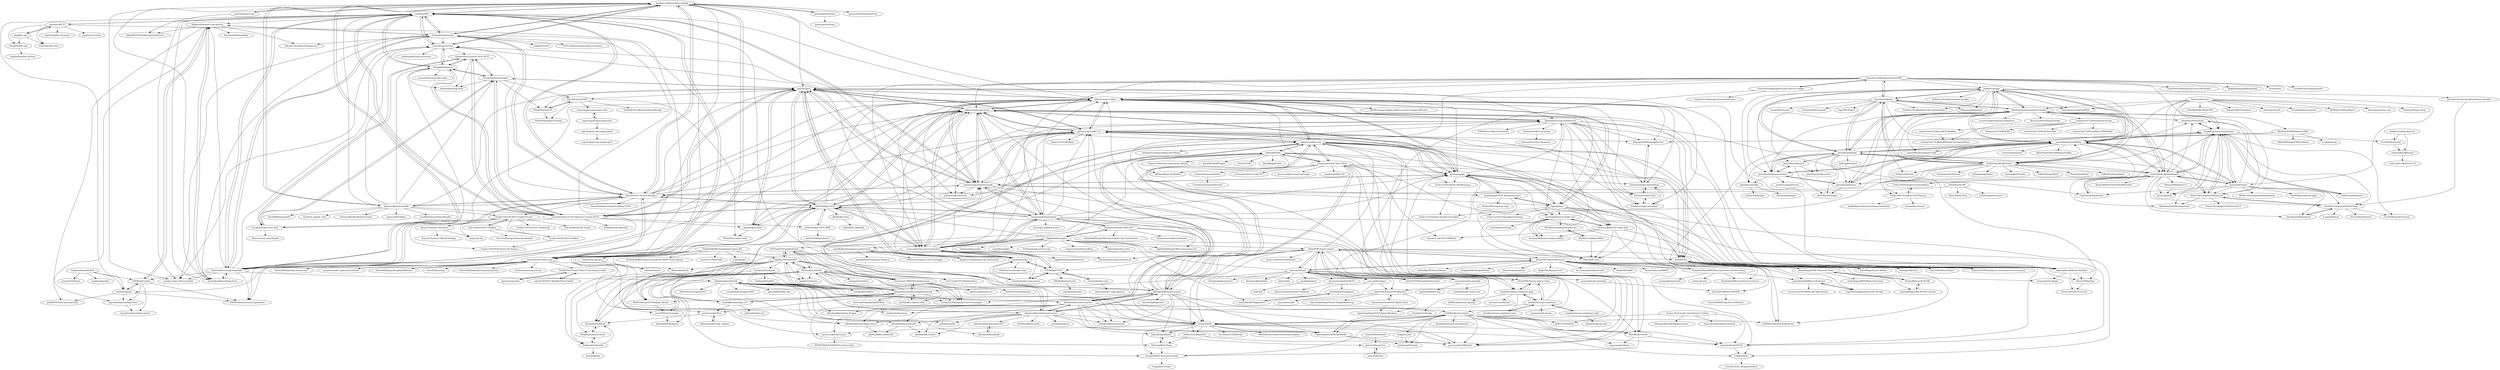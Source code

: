 digraph G {
"markus-wa/demoinfocs-golang" -> "saul/demofile"
"markus-wa/demoinfocs-golang" -> "Linus4/csgoverview"
"markus-wa/demoinfocs-golang" -> "ValveSoftware/csgo-demoinfo"
"markus-wa/demoinfocs-golang" -> "markus-wa/cs-demo-minifier"
"markus-wa/demoinfocs-golang" -> "StatsHelix/demoinfo"
"markus-wa/demoinfocs-golang" -> "pnxenopoulos/csgo"
"markus-wa/demoinfocs-golang" -> "pnxenopoulos/awpy"
"markus-wa/demoinfocs-golang" -> "akiver/CSGO-Demos-Manager"
"markus-wa/demoinfocs-golang" -> "joshuaferrara/node-csgo"
"markus-wa/demoinfocs-golang" -> "advancedfx/advancedfx"
"markus-wa/demoinfocs-golang" -> "EHVAG/demostatistics-generator"
"markus-wa/demoinfocs-golang" -> "kaimallea/demoinfogo-linux"
"markus-wa/demoinfocs-golang" -> "quancore/demoanalyzer-go"
"markus-wa/demoinfocs-golang" -> "splewis/get5"
"markus-wa/demoinfocs-golang" -> "splewis/csgo-retakes"
"pathmann/pyTSon" -> "Bluscream/pyTSon_plugins"
"pathmann/pyTSon" -> "ReSpeak/TS3Hook"
"TeaSpeak/TeaSpeak" -> "TeaSpeak/TeaWeb"
"TeaSpeak/TeaSpeak" -> "ReSpeak/TS3Hook"
"TeaSpeak/TeaSpeak" -> "Kandru/ts3proxy"
"TeaSpeak/TeaSpeak" -> "Taronyuu/Teamspeak3-server-manager"
"TeaSpeak/TeaSpeak" -> "TeaSpeak/TeaMusic"
"boltgolt/boltobserv" -> "lexogrine/hud-manager"
"boltgolt/boltobserv" -> "dionpirotta/Custom-CSGO-HUD"
"boltgolt/boltobserv" -> "osztenkurden/CS-GO-Observer-Custom-HUD"
"boltgolt/boltobserv" -> "lexogrine/csgo-react-hud"
"boltgolt/boltobserv" -> "Linus4/csgoverview"
"boltgolt/boltobserv" -> "ryanocf/csgo-external-radar"
"boltgolt/boltobserv" -> "drweissbrot/csgo-hud"
"boltgolt/boltobserv" -> "saul/demofile"
"dionpirotta/Custom-CSGO-HUD" -> "lexogrine/hud-manager"
"dionpirotta/Custom-CSGO-HUD" -> "lexogrine/csgo-react-hud"
"dionpirotta/Custom-CSGO-HUD" -> "osztenkurden/CS-GO-Observer-Custom-HUD"
"dionpirotta/Custom-CSGO-HUD" -> "boltgolt/boltobserv"
"dionpirotta/Custom-CSGO-HUD" -> "drweissbrot/csgo-hud"
"osztenkurden/CS-GO-Observer-Custom-HUD" -> "lexogrine/hud-manager"
"osztenkurden/CS-GO-Observer-Custom-HUD" -> "dionpirotta/Custom-CSGO-HUD"
"osztenkurden/CS-GO-Observer-Custom-HUD" -> "boltgolt/boltobserv"
"osztenkurden/CS-GO-Observer-Custom-HUD" -> "lexogrine/csgo-react-hud"
"osztenkurden/CS-GO-Observer-Custom-HUD" -> "splewis/get5"
"osztenkurden/CS-GO-Observer-Custom-HUD" -> "deStrO/eBot-CSGO"
"osztenkurden/CS-GO-Observer-Custom-HUD" -> "splewis/get5-web"
"osztenkurden/CS-GO-Observer-Custom-HUD" -> "splewis/csgo-pug-setup"
"osztenkurden/CS-GO-Observer-Custom-HUD" -> "RedSparr0w/csgo-hud"
"osztenkurden/CS-GO-Observer-Custom-HUD" -> "saul/demofile"
"osztenkurden/CS-GO-Observer-Custom-HUD" -> "deStrO/eBot-CSGO-Web"
"osztenkurden/CS-GO-Observer-Custom-HUD" -> "splewis/csgo-retakes"
"jamiebicknell/Minecraft-Avatar" -> "supermamie/php-Minecraft-3D-skin"
"jamiebicknell/Minecraft-Avatar" -> "earthiverse/3D-Minecraft-Skin-Viewer"
"WindowsGSM/WindowsGSM" -> "dkdue/WindowsGSM.Valheim"
"WindowsGSM/WindowsGSM" -> "DiscordGSM/DiscordGSM"
"WindowsGSM/WindowsGSM" -> "et-nik/gameap"
"WindowsGSM/WindowsGSM" -> "shanapu/MyWeaponAllocator"
"parkervcp/eggs" -> "pterodactyl/panel"
"parkervcp/eggs" -> "vilhelmprytz/pterodactyl-installer"
"parkervcp/eggs" -> "pterodactyl/wings"
"parkervcp/eggs" -> "pterobilling/pterobilling"
"parkervcp/eggs" -> "ControlPanel-gg/dashboard"
"parkervcp/eggs" -> "YouHaveTrouble/minecraft-optimization" ["e"=1]
"parkervcp/eggs" -> "pterodactyl/whmcs"
"parkervcp/eggs" -> "pterodactyl/yolks"
"parkervcp/eggs" -> "pterodactyl-installer/pterodactyl-installer"
"parkervcp/eggs" -> "pterodactyl/documentation"
"parkervcp/eggs" -> "PufferPanel/PufferPanel"
"parkervcp/eggs" -> "plan-player-analytics/Plan" ["e"=1]
"parkervcp/eggs" -> "Software-Noob/pterodactyl-images"
"parkervcp/eggs" -> "Minestom/Minestom" ["e"=1]
"parkervcp/eggs" -> "Jexactyl/Jexactyl"
"pterodactyl/panel" -> "parkervcp/eggs"
"pterodactyl/panel" -> "pterodactyl/wings"
"pterodactyl/panel" -> "vilhelmprytz/pterodactyl-installer"
"pterodactyl/panel" -> "PufferPanel/PufferPanel"
"pterodactyl/panel" -> "PaperMC/Paper" ["e"=1]
"pterodactyl/panel" -> "GeyserMC/Geyser" ["e"=1]
"pterodactyl/panel" -> "GameServerManagers/LinuxGSM"
"pterodactyl/panel" -> "pterobilling/pterobilling"
"pterodactyl/panel" -> "pterodactyl/documentation"
"pterodactyl/panel" -> "lucko/LuckPerms" ["e"=1]
"pterodactyl/panel" -> "pterodactyl/daemon"
"pterodactyl/panel" -> "EssentialsX/Essentials" ["e"=1]
"pterodactyl/panel" -> "YouHaveTrouble/minecraft-optimization" ["e"=1]
"pterodactyl/panel" -> "Minestom/Minestom" ["e"=1]
"pterodactyl/panel" -> "plan-player-analytics/Plan" ["e"=1]
"JulienKluge/Spedit" -> "Timocop/BasicPawn"
"JulienKluge/Spedit" -> "polvora/SteamCore"
"Silenci0/SMAC" -> "J-Tanzanite/Little-Anti-Cheat"
"Silenci0/SMAC" -> "NomisCZ/hlstatsx-community-edition"
"Silenci0/SMAC" -> "Bara/BlockSMPlugins"
"Silenci0/SMAC" -> "Franc1sco/FixHintColorMessages"
"Silenci0/SMAC" -> "Bara/Multi-Colors"
"Silenci0/SMAC" -> "DJPlaya/Kigen-AC-Redux"
"Silenci0/SMAC" -> "Silenci0/UMC"
"Silenci0/SMAC" -> "blankbhop/btimes" ["e"=1]
"Silenci0/SMAC" -> "peace-maker/DHooks2"
"Silenci0/SMAC" -> "alliedmodders/stripper-source"
"Silenci0/SMAC" -> "Kxnrl/Store"
"Silenci0/SMAC" -> "sbpp/sourcebans-pp"
"peace-maker/lysis-java" -> "WPMGPRoSToTeMa/VoiceTranscoder" ["e"=1]
"Splamy/TS3AudioBot" -> "Wruczek/ts-website"
"Splamy/TS3AudioBot" -> "TeaSpeak/TeaSpeak"
"Splamy/TS3AudioBot" -> "Newcomer1989/TSN-Ranksystem"
"Splamy/TS3AudioBot" -> "ReSpeak/TS3Hook"
"Splamy/TS3AudioBot" -> "TS3Tools/TS3UpdateScript"
"Splamy/TS3AudioBot" -> "joni1802/ts3-manager"
"Splamy/TS3AudioBot" -> "planetteamspeak/ts3phpframework"
"Splamy/TS3AudioBot" -> "Multivit4min/TS3-NodeJS-Library"
"Splamy/TS3AudioBot" -> "ReSpeak/tsclientlib"
"Splamy/TS3AudioBot" -> "First-Coder/TS3-Webinterface"
"Splamy/TS3AudioBot" -> "ReSpeak/tsdeclarations"
"Splamy/TS3AudioBot" -> "Taronyuu/Teamspeak3-server-manager"
"Splamy/TS3AudioBot" -> "Kandru/ts3proxy"
"Splamy/TS3AudioBot" -> "Manevolent/ts3j"
"Splamy/TS3AudioBot" -> "benediktschmitt/py-ts3"
"joshuaferrara/node-csgo" -> "saul/demofile"
"joshuaferrara/node-csgo" -> "DoctorMcKay/node-globaloffensive" ["e"=1]
"joshuaferrara/node-csgo" -> "seishun/node-steam" ["e"=1]
"joshuaferrara/node-csgo" -> "ValveSoftware/csgo-demoinfo"
"joshuaferrara/node-csgo" -> "Tewki/CSGO-Item-Floats-From-Inspect-Links"
"joshuaferrara/node-csgo" -> "deStrO/eBot-CSGO"
"joshuaferrara/node-csgo" -> "ValvePython/csgo" ["e"=1]
"joshuaferrara/node-csgo" -> "markus-wa/demoinfocs-golang"
"joshuaferrara/node-csgo" -> "akiver/CSGO-Demos-Manager"
"joshuaferrara/node-csgo" -> "splewis/csgo-pug-setup"
"joshuaferrara/node-csgo" -> "mikeemoo/jsgo"
"joshuaferrara/node-csgo" -> "DoctorMcKay/node-steamcommunity" ["e"=1]
"joshuaferrara/node-csgo" -> "scholtzm/awesome-steam" ["e"=1]
"joshuaferrara/node-csgo" -> "DoctorMcKay/node-steam-user" ["e"=1]
"joshuaferrara/node-csgo" -> "pepzwee/node-csgo-web-tradebot" ["e"=1]
"TheHolyWaffle/TeamSpeak-3-Java-API" -> "Manevolent/ts3j"
"TheHolyWaffle/TeamSpeak-3-Java-API" -> "ReSpeak/tsclientlib"
"TheHolyWaffle/TeamSpeak-3-Java-API" -> "Splamy/TS3AudioBot"
"TheHolyWaffle/TeamSpeak-3-Java-API" -> "austinv11/Discord4J" ["e"=1]
"TheHolyWaffle/TeamSpeak-3-Java-API" -> "lucko/helper" ["e"=1]
"TheHolyWaffle/TeamSpeak-3-Java-API" -> "rithms/riot-api-java"
"TheHolyWaffle/TeamSpeak-3-Java-API" -> "TheHolyWaffle/League-of-Legends-XMPP-Chat-Library"
"TheHolyWaffle/TeamSpeak-3-Java-API" -> "Multivit4min/TS3-NodeJS-Library"
"TheHolyWaffle/TeamSpeak-3-Java-API" -> "pathmann/pyTSon"
"levelsranks/levels-ranks-core" -> "levelsranks/levels-ranks-modules"
"levelsranks/levels-ranks-core" -> "levelsranks/levels-ranks-web"
"levelsranks/levels-ranks-core" -> "R1KO/VIP-Core"
"levelsranks/levels-ranks-core" -> "SB-MaterialAdmin/NewServer"
"levelsranks/levels-ranks-core" -> "neatek/GameVoting"
"GameServerManagers/LinuxGSM" -> "GameServerManagers/Game-Server-Configs"
"GameServerManagers/LinuxGSM" -> "pterodactyl/panel"
"GameServerManagers/LinuxGSM" -> "GameServerManagers/LinuxGSM-Docker"
"GameServerManagers/LinuxGSM" -> "crazy-max/csgo-server-launcher"
"GameServerManagers/LinuxGSM" -> "PufferPanel/PufferPanel"
"GameServerManagers/LinuxGSM" -> "splewis/get5"
"GameServerManagers/LinuxGSM" -> "alliedmodders/sourcemod"
"GameServerManagers/LinuxGSM" -> "parkervcp/eggs"
"GameServerManagers/LinuxGSM" -> "lenosisnickerboa/csgosl"
"GameServerManagers/LinuxGSM" -> "flightlessmango/MangoHud" ["e"=1]
"GameServerManagers/LinuxGSM" -> "WindowsGSM/WindowsGSM"
"GameServerManagers/LinuxGSM" -> "lutris/lutris" ["e"=1]
"GameServerManagers/LinuxGSM" -> "splewis/csgo-retakes"
"GameServerManagers/LinuxGSM" -> "splewis/csgo-pug-setup"
"GameServerManagers/LinuxGSM" -> "FeralInteractive/gamemode" ["e"=1]
"gigobyte/HLTV" -> "dajk/hltv-api"
"gigobyte/HLTV" -> "saul/demofile"
"gigobyte/HLTV" -> "andrewda/hltv-livescore" ["e"=1]
"gigobyte/HLTV" -> "SocksPls/hltv-api"
"gigobyte/HLTV" -> "joshuaferrara/node-csgo"
"gigobyte/HLTV" -> "dchoruzy/hltv-data"
"gigobyte/HLTV" -> "gigobyte/ui-stack"
"Purple-CSGO/CSGO-Config-Presets" -> "Purple-CSGO/Cfg-Preset-By-Purp1e"
"Purple-CSGO/CSGO-Config-Presets" -> "Purple-CSGO/CSGO-Toolbox-Qt"
"Purple-CSGO/CSGO-Config-Presets" -> "Purple-CSGO/CSGO-Toolbox"
"Purple-CSGO/CSGO-Config-Presets" -> "One-Studio/CSGO-Toolbox"
"Purple-CSGO/CSGO-Config-Presets" -> "One-Studio/HLAE-Studio"
"Purple-CSGO/CSGO-Config-Presets" -> "mija/yuki.cfg"
"Purple-CSGO/CSGO-Config-Presets" -> "ArmynC/ArminC-AutoExec"
"J-Tanzanite/Little-Anti-Cheat" -> "Silenci0/SMAC"
"J-Tanzanite/Little-Anti-Cheat" -> "GAMMACASE/ServerRedirect"
"J-Tanzanite/Little-Anti-Cheat" -> "sbpp/sourcebans-pp"
"J-Tanzanite/Little-Anti-Cheat" -> "DJPlaya/Kigen-AC-Redux"
"J-Tanzanite/Little-Anti-Cheat" -> "peace-maker/DHooks2"
"J-Tanzanite/Little-Anti-Cheat" -> "JDW1337/AntiDLL"
"J-Tanzanite/Little-Anti-Cheat" -> "sapphonie/StAC-tf2" ["e"=1]
"J-Tanzanite/Little-Anti-Cheat" -> "J-Tanzanite/Lilac-SourceTV"
"J-Tanzanite/Little-Anti-Cheat" -> "splewis/csgo-retakes"
"J-Tanzanite/Little-Anti-Cheat" -> "Summer-16/CSGO-VMPanel"
"J-Tanzanite/Little-Anti-Cheat" -> "alliedmodders/sourcemod"
"J-Tanzanite/Little-Anti-Cheat" -> "Cruze03/discord-utilities"
"J-Tanzanite/Little-Anti-Cheat" -> "peace-maker/sourcetvmanager"
"J-Tanzanite/Little-Anti-Cheat" -> "rogeraabbccdd/Kento-Rankme"
"J-Tanzanite/Little-Anti-Cheat" -> "kgns/weapons"
"Bara/Multi-Colors" -> "nosoop/SMExt-SourceScramble"
"Bara/Multi-Colors" -> "quasemago/eItems"
"Bara/Multi-Colors" -> "komashchenko/PTaH"
"nosoop/SMExt-SourceScramble" -> "Scags/IDA-Scripts"
"advancedfx/advancedfx" -> "akiver/CSGO-Demos-Manager"
"advancedfx/advancedfx" -> "advancedfx/nSkinz"
"advancedfx/advancedfx" -> "boltgolt/boltobserv"
"advancedfx/advancedfx" -> "lexogrine/hud-manager"
"advancedfx/advancedfx" -> "splewis/csgo-practice-mode"
"advancedfx/advancedfx" -> "crashfort/SourceDemoRender" ["e"=1]
"advancedfx/advancedfx" -> "Purple-CSGO/CSGO-Config-Presets"
"advancedfx/advancedfx" -> "markus-wa/demoinfocs-golang"
"advancedfx/advancedfx" -> "osztenkurden/CS-GO-Observer-Custom-HUD"
"advancedfx/advancedfx" -> "Linus4/csgoverview"
"advancedfx/advancedfx" -> "YaLTeR/BunnymodXT" ["e"=1]
"advancedfx/advancedfx" -> "lasa01/io_import_vmf" ["e"=1]
"advancedfx/advancedfx" -> "saul/demofile"
"advancedfx/advancedfx" -> "splewis/get5"
"advancedfx/advancedfx" -> "advancedfx/afx-blender-scripts"
"Gonzih/docker-csgo-server" -> "CM2Walki/CSGO"
"Gonzih/docker-csgo-server" -> "kaimallea/csgo"
"splewis/csgo-practice-mode" -> "splewis/csgo-pug-setup"
"splewis/csgo-practice-mode" -> "splewis/get5"
"splewis/csgo-practice-mode" -> "splewis/csgo-retakes"
"splewis/csgo-practice-mode" -> "splewis/csgo-multi-1v1"
"splewis/csgo-practice-mode" -> "kgns/weapons"
"splewis/csgo-practice-mode" -> "kgns/gloves"
"splewis/csgo-practice-mode" -> "splewis/csgo-executes"
"splewis/csgo-practice-mode" -> "lenosisnickerboa/csgosl"
"splewis/csgo-practice-mode" -> "Maxximou5/csgo-deathmatch"
"splewis/csgo-practice-mode" -> "akiver/CSGO-Demos-Manager"
"splewis/csgo-practice-mode" -> "quasemago/CSGO_WeaponStickers"
"splewis/csgo-practice-mode" -> "Bara/Multi-Colors"
"splewis/csgo-practice-mode" -> "saul/demofile"
"splewis/csgo-practice-mode" -> "Linus4/csgoverview"
"splewis/csgo-practice-mode" -> "alliedmodders/sourcemod"
"Heliactyl/Heliactyl-11" -> "Jexactyl/panel"
"ReSpeak/tsdeclarations" -> "ReSpeak/TS3Hook"
"ReSpeak/tsdeclarations" -> "ReSpeak/tsclientlib"
"Rauks/Minecraft-RCON" -> "ekaomk/Minecraft-RCON-Console"
"Rauks/Minecraft-RCON" -> "thedudeguy/PHP-Minecraft-Rcon"
"crazy-max/csgo-server-launcher" -> "lenosisnickerboa/csgosl"
"crazy-max/csgo-server-launcher" -> "splewis/csgo-pug-setup"
"crazy-max/csgo-server-launcher" -> "kaimallea/csgo"
"crazy-max/csgo-server-launcher" -> "CM2Walki/CSGO"
"crazy-max/csgo-server-launcher" -> "deStrO/eBot-CSGO"
"crazy-max/csgo-server-launcher" -> "splewis/csgo-multi-1v1"
"crazy-max/csgo-server-launcher" -> "splewis/get5"
"crazy-max/csgo-server-launcher" -> "splewis/csgo-retakes"
"crazy-max/csgo-server-launcher" -> "joshuaferrara/node-csgo"
"crazy-max/csgo-server-launcher" -> "splewis/csgo-practice-mode"
"crazy-max/csgo-server-launcher" -> "dasisdormax/csgo-multiserver"
"crazy-max/csgo-server-launcher" -> "Maxximou5/csgo-deathmatch"
"crazy-max/csgo-server-launcher" -> "Gonzih/docker-csgo-server"
"crazy-max/csgo-server-launcher" -> "dgibbs64/linuxgameservers" ["e"=1]
"crazy-max/csgo-server-launcher" -> "kgns/weapons"
"gamedig/node-gamedig" -> "DiscordGSM/DiscordGSM"
"alliedmodders/hl2sdk" -> "alliedmodders/metamod-source"
"alliedmodders/hl2sdk" -> "alliedmodders/sourcepawn"
"alliedmodders/hl2sdk" -> "alliedmodders/ambuild"
"alliedmodders/hl2sdk" -> "alliedmodders/sourcemod"
"alliedmodders/hl2sdk" -> "alliedmodders/stripper-source"
"alliedmodders/hl2sdk" -> "VSES/SourceEngine2007" ["e"=1]
"alliedmodders/hl2sdk" -> "LestaD/SourceEngine2007" ["e"=1]
"alliedmodders/hl2sdk" -> "alliedmodders/hlsdk"
"alliedmodders/hl2sdk" -> "pmrowla/hl2sdk-csgo"
"alliedmodders/hl2sdk" -> "asherkin/vtable"
"alliedmodders/hl2sdk" -> "Silenci0/SMAC"
"alliedmodders/hl2sdk" -> "bcserv/smlib"
"alliedmodders/hl2sdk" -> "alliedmodders/amxmodx" ["e"=1]
"alliedmodders/hl2sdk" -> "alliedmodders/pawn-docgen"
"alliedmodders/hl2sdk" -> "nosoop/SMExt-SourceScramble"
"splewis/csgo-pug-setup" -> "splewis/csgo-retakes"
"splewis/csgo-pug-setup" -> "splewis/csgo-multi-1v1"
"splewis/csgo-pug-setup" -> "splewis/get5"
"splewis/csgo-pug-setup" -> "splewis/csgo-practice-mode"
"splewis/csgo-pug-setup" -> "Maxximou5/csgo-deathmatch"
"splewis/csgo-pug-setup" -> "kgns/weapons"
"splewis/csgo-pug-setup" -> "deStrO/eBot-CSGO"
"splewis/csgo-pug-setup" -> "rogeraabbccdd/Kento-Rankme"
"splewis/csgo-pug-setup" -> "crazy-max/csgo-server-launcher"
"splewis/csgo-pug-setup" -> "splewis/csgo-executes"
"splewis/csgo-pug-setup" -> "splewis/get5-web"
"splewis/csgo-pug-setup" -> "lenosisnickerboa/csgosl"
"splewis/csgo-pug-setup" -> "Kxnrl/Store"
"splewis/csgo-pug-setup" -> "kgns/gloves"
"splewis/csgo-pug-setup" -> "sbpp/sourcebans-pp"
"xPaw/PHP-Source-Query" -> "xPaw/PHP-Minecraft-Query"
"xPaw/PHP-Source-Query" -> "Austinb/GameQ"
"xPaw/PHP-Source-Query" -> "sbpp/sourcebans-pp"
"xPaw/PHP-Source-Query" -> "xPaw/SteamID.php"
"xPaw/PHP-Source-Query" -> "SmItH197/SteamAuthentication" ["e"=1]
"xPaw/PHP-Source-Query" -> "peace-maker/lysis-java"
"xPaw/PHP-Source-Query" -> "Kxnrl/Store"
"xPaw/PHP-Source-Query" -> "koraktor/steam-condenser-php"
"xPaw/PHP-Source-Query" -> "sonicsnes/node-gamedig"
"xPaw/PHP-Source-Query" -> "Drifter321/admintool"
"xPaw/PHP-Source-Query" -> "rogeraabbccdd/Kento-Rankme"
"xPaw/PHP-Source-Query" -> "alliedmodders/sourcemod"
"xPaw/PHP-Source-Query" -> "R1KO/VIP-Core"
"xPaw/PHP-Source-Query" -> "bcserv/smlib"
"xPaw/PHP-Source-Query" -> "peace-maker/sm-websocket"
"multiplay/qstat" -> "XQF/xqf"
"Multivit4min/TS3-NodeJS-Library" -> "joni1802/ts3-manager"
"xPaw/PHP-Minecraft-Query" -> "FunnyItsElmo/PHP-Minecraft-Server-Status-Query"
"xPaw/PHP-Minecraft-Query" -> "xPaw/PHP-Source-Query"
"xPaw/PHP-Minecraft-Query" -> "jamiebicknell/Minecraft-Avatar"
"xPaw/PHP-Minecraft-Query" -> "xPaw/PHP-Source-Query-Class"
"xPaw/PHP-Minecraft-Query" -> "Dinnerbone/mcstatus" ["e"=1]
"xPaw/PHP-Minecraft-Query" -> "thedudeguy/PHP-Minecraft-Rcon"
"xPaw/PHP-Minecraft-Query" -> "supermamie/php-Minecraft-3D-skin"
"xPaw/PHP-Minecraft-Query" -> "Austinb/GameQ"
"xPaw/PHP-Minecraft-Query" -> "SpigotMC/BungeeCord" ["e"=1]
"xPaw/PHP-Minecraft-Query" -> "bs-community/skinview3d" ["e"=1]
"xPaw/PHP-Minecraft-Query" -> "NukkitX/Nukkit" ["e"=1]
"xPaw/PHP-Minecraft-Query" -> "NiclasOlofsson/MiNET" ["e"=1]
"xPaw/PHP-Minecraft-Query" -> "NoxNebula/Minecraft-Server-Status"
"xPaw/PHP-Minecraft-Query" -> "redwallhp/MCServerStatus"
"xPaw/PHP-Minecraft-Query" -> "DragonetMC/DragonProxy" ["e"=1]
"vilhelmprytz/pterodactyl-installer" -> "parkervcp/eggs"
"vilhelmprytz/pterodactyl-installer" -> "pterobilling/pterobilling"
"vilhelmprytz/pterodactyl-installer" -> "pterodactyl/wings"
"vilhelmprytz/pterodactyl-installer" -> "pterodactyl/panel"
"vilhelmprytz/pterodactyl-installer" -> "ControlPanel-gg/dashboard"
"vilhelmprytz/pterodactyl-installer" -> "tommytran732/Pterodactyl-Script"
"vilhelmprytz/pterodactyl-installer" -> "ccarney16/pterodactyl-containers"
"vilhelmprytz/pterodactyl-installer" -> "HugoJF/game-hosting-panel"
"vilhelmprytz/pterodactyl-installer" -> "pterodactyl/documentation"
"vilhelmprytz/pterodactyl-installer" -> "Revenact/Pterodactyl-Script"
"vilhelmprytz/pterodactyl-installer" -> "pterodactyl/whmcs"
"vilhelmprytz/pterodactyl-installer" -> "Ferks-FK/Pterodactyl-AutoThemes"
"vilhelmprytz/pterodactyl-installer" -> "Votion-Development/Dashactyl"
"vilhelmprytz/pterodactyl-installer" -> "GeyserMC/pterodactyl-stuff"
"vilhelmprytz/pterodactyl-installer" -> "HirziDevs/PteroStats"
"lexogrine/hud-manager" -> "lexogrine/csgo-react-hud"
"lexogrine/hud-manager" -> "dionpirotta/Custom-CSGO-HUD"
"lexogrine/hud-manager" -> "osztenkurden/CS-GO-Observer-Custom-HUD"
"lexogrine/hud-manager" -> "boltgolt/boltobserv"
"lexogrine/hud-manager" -> "PhlexPlexico/G5API"
"lexogrine/hud-manager" -> "drweissbrot/csgo-hud"
"lexogrine/hud-manager" -> "PhlexPlexico/G5V"
"lexogrine/hud-manager" -> "splewis/get5"
"pnxenopoulos/awpy" -> "markus-wa/demoinfocs-golang"
"pnxenopoulos/awpy" -> "pnxenopoulos/esta"
"Linus4/csgoverview" -> "markus-wa/demoinfocs-golang"
"Linus4/csgoverview" -> "markus-wa/cs-demo-minifier"
"Linus4/csgoverview" -> "saul/demofile"
"Linus4/csgoverview" -> "zoidbergwill/csgo-overviews"
"Linus4/csgoverview" -> "boltgolt/boltobserv"
"Linus4/csgoverview" -> "dionpirotta/Custom-CSGO-HUD"
"Wruczek/ts-website" -> "Newcomer1989/TSN-Ranksystem"
"Wruczek/ts-website" -> "planetteamspeak/ts3phpframework"
"Wruczek/ts-website" -> "First-Coder/TS3-Webinterface"
"Wruczek/ts-website" -> "joni1802/ts3-manager"
"Wruczek/ts-website" -> "Splamy/TS3AudioBot"
"Wruczek/ts-website" -> "dalexhd/SteamSpeak"
"Wruczek/ts-website" -> "TS3Tools/TS3UpdateScript"
"Wruczek/ts-website" -> "par0noid/ts3admin.class"
"Wruczek/ts-website" -> "Kandru/ts3proxy"
"Wruczek/ts-website" -> "Taronyuu/Teamspeak3-server-manager"
"Wruczek/ts-website" -> "eminga/ts3updater"
"Wruczek/ts-website" -> "Multivit4min/TS3-NodeJS-Library"
"Wruczek/ts-website" -> "ReSpeak/TS3Hook"
"Wruczek/ts-website" -> "benediktschmitt/py-ts3"
"Wruczek/ts-website" -> "easy-wi/developer"
"splewis/csgo-multi-1v1" -> "splewis/csgo-retakes"
"splewis/csgo-multi-1v1" -> "splewis/csgo-pug-setup"
"splewis/csgo-multi-1v1" -> "Maxximou5/csgo-deathmatch"
"splewis/csgo-multi-1v1" -> "splewis/csgo-practice-mode"
"splewis/csgo-multi-1v1" -> "rogeraabbccdd/Kento-Rankme"
"splewis/csgo-multi-1v1" -> "kgns/weapons"
"splewis/csgo-multi-1v1" -> "splewis/get5"
"splewis/csgo-multi-1v1" -> "splewis/csgo-executes"
"splewis/csgo-multi-1v1" -> "b3none/retakes-autoplant"
"splewis/csgo-multi-1v1" -> "sbpp/sourcebans-pp"
"splewis/csgo-multi-1v1" -> "Kxnrl/Store"
"splewis/csgo-multi-1v1" -> "Impact123/CallAdmin"
"splewis/csgo-multi-1v1" -> "shanapu/MyWeaponAllocator"
"splewis/csgo-multi-1v1" -> "splewis/get5-web"
"splewis/csgo-multi-1v1" -> "levelsranks/levels-ranks-web"
"CM2Walki/CSGO" -> "kaimallea/csgo"
"CM2Walki/CSGO" -> "Gonzih/docker-csgo-server"
"CM2Walki/CSGO" -> "timche/docker-csgo"
"CM2Walki/CSGO" -> "crazy-max/csgo-server-launcher"
"CM2Walki/CSGO" -> "CM2Walki/steamcmd"
"deStrO/eBot-CSGO" -> "deStrO/eBot-CSGO-Web"
"deStrO/eBot-CSGO" -> "splewis/get5"
"deStrO/eBot-CSGO" -> "splewis/csgo-pug-setup"
"deStrO/eBot-CSGO" -> "splewis/get5-web"
"deStrO/eBot-CSGO" -> "splewis/csgo-multi-1v1"
"deStrO/eBot-CSGO" -> "osztenkurden/CS-GO-Observer-Custom-HUD"
"deStrO/eBot-CSGO" -> "joshuaferrara/node-csgo"
"deStrO/eBot-CSGO" -> "splewis/csgo-retakes"
"deStrO/eBot-CSGO" -> "crazy-max/csgo-server-launcher"
"deStrO/eBot-CSGO" -> "jffz/docker-ebot"
"deStrO/eBot-CSGO" -> "Maxximou5/csgo-deathmatch"
"deStrO/eBot-CSGO" -> "lenosisnickerboa/csgosl"
"deStrO/eBot-CSGO" -> "bcserv/smlib"
"deStrO/eBot-CSGO" -> "akiver/CSGO-Demos-Manager"
"deStrO/eBot-CSGO" -> "splewis/csgo-practice-mode"
"lenosisnickerboa/csgosl" -> "crazy-max/csgo-server-launcher"
"lenosisnickerboa/csgosl" -> "splewis/csgo-pug-setup"
"lenosisnickerboa/csgosl" -> "splewis/csgo-practice-mode"
"lenosisnickerboa/csgosl" -> "splewis/csgo-retakes"
"lenosisnickerboa/csgosl" -> "splewis/csgo-multi-1v1"
"lenosisnickerboa/csgosl" -> "deStrO/eBot-CSGO"
"lenosisnickerboa/csgosl" -> "dasisdormax/csgo-multiserver"
"lenosisnickerboa/csgosl" -> "splewis/get5"
"lenosisnickerboa/csgosl" -> "DioJoestar/SteamCMD-GUI"
"lenosisnickerboa/csgosl" -> "kgns/weapons"
"lenosisnickerboa/csgosl" -> "kus/csgo-modded-server"
"lenosisnickerboa/csgosl" -> "rogeraabbccdd/Kento-Rankme"
"lenosisnickerboa/csgosl" -> "CM2Walki/CSGO"
"lenosisnickerboa/csgosl" -> "Linus4/csgoverview"
"lenosisnickerboa/csgosl" -> "kaimallea/csgo"
"bugdone/headshotbox" -> "bugdone/packrat"
"bugdone/headshotbox" -> "mikeemoo/jsgo"
"bugdone/headshotbox" -> "EHVAG/demoinfo"
"bugdone/headshotbox" -> "jung3o/VacStatus"
"Paymenter/Paymenter" -> "HugoJF/game-hosting-panel"
"Paymenter/Paymenter" -> "ControlPanel-gg/dashboard"
"GameServerManagers/Game-Server-Configs" -> "GameServerManagers/LinuxGSM-Docs"
"GameServerManagers/Game-Server-Configs" -> "OpenGamePanel/OGP-Website"
"GameServerManagers/Game-Server-Configs" -> "GameServerManagers/LinuxGSM"
"tommytran732/Pterodactyl-Script" -> "tommytran732/Anti-DDOS-Iptables"
"tommytran732/Pterodactyl-Script" -> "tommytran732/Cloudflare-IPWhitelist"
"tommytran732/Pterodactyl-Script" -> "tommytran732/Bad-IPs"
"tommytran732/Pterodactyl-Script" -> "tommytran732/MariaDB-Root-Password-Reset"
"tommytran732/Pterodactyl-Script" -> "tommytran732/Dark-Hastebin"
"ReSpeak/tsclientlib" -> "ReSpeak/Qint"
"ReSpeak/tsclientlib" -> "ReSpeak/tsdeclarations"
"ReSpeak/tsclientlib" -> "ReSpeak/TS3Hook"
"alliedmodders/sourcemod" -> "alliedmodders/metamod-source"
"alliedmodders/sourcemod" -> "alliedmodders/sourcepawn"
"alliedmodders/sourcemod" -> "sbpp/sourcebans-pp"
"alliedmodders/sourcemod" -> "alliedmodders/hl2sdk"
"alliedmodders/sourcemod" -> "alliedmodders/amxmodx" ["e"=1]
"alliedmodders/sourcemod" -> "splewis/csgo-retakes"
"alliedmodders/sourcemod" -> "bcserv/smlib"
"alliedmodders/sourcemod" -> "ErikMinekus/sm-ripext"
"alliedmodders/sourcemod" -> "splewis/csgo-multi-1v1"
"alliedmodders/sourcemod" -> "J-Tanzanite/Little-Anti-Cheat"
"alliedmodders/sourcemod" -> "shavitush/bhoptimer" ["e"=1]
"alliedmodders/sourcemod" -> "JulienKluge/Spedit"
"alliedmodders/sourcemod" -> "KyleSanderson/SteamWorks"
"alliedmodders/sourcemod" -> "Timocop/BasicPawn"
"alliedmodders/sourcemod" -> "splewis/csgo-pug-setup"
"Jexactyl/Jexactyl" -> "Jexactyl/panel"
"Jexactyl/Jexactyl" -> "NorthDevelopment/NorthClient"
"Jexactyl/Jexactyl" -> "HugoJF/game-hosting-panel"
"Jexactyl/Jexactyl" -> "Votion-Development/Dashactyl"
"Jexactyl/Jexactyl" -> "Qwaekactyl/Qwaekactyl"
"Jexactyl/Jexactyl" -> "ControlPanel-gg/dashboard"
"Jexactyl/Jexactyl" -> "Nodeactyl/Nodeactyl"
"Jexactyl/Jexactyl" -> "Paymenter/Paymenter"
"Jexactyl/Jexactyl" -> "pterobilling/pterobilling"
"Jexactyl/Jexactyl" -> "YajTPG/pterodactyl-eggs"
"Jexactyl/Jexactyl" -> "Wrible-Development/Dashboardsy"
"Jexactyl/Jexactyl" -> "HirziDevs/PteroStats"
"kgns/weapons" -> "kgns/gloves"
"kgns/weapons" -> "splewis/csgo-retakes"
"kgns/weapons" -> "quasemago/CSGO_WeaponStickers"
"kgns/weapons" -> "rogeraabbccdd/Kento-Rankme"
"kgns/weapons" -> "splewis/csgo-practice-mode"
"kgns/weapons" -> "splewis/csgo-pug-setup"
"kgns/weapons" -> "splewis/csgo-multi-1v1"
"kgns/weapons" -> "sbpp/sourcebans-pp"
"kgns/weapons" -> "Bara/Multi-Colors"
"kgns/weapons" -> "Franc1sco/Franug-AgentsChooser"
"kgns/weapons" -> "Franc1sco/FixHintColorMessages"
"kgns/weapons" -> "Kxnrl/Store"
"kgns/weapons" -> "b3none/retakes-instadefuse"
"kgns/weapons" -> "levelsranks/levels-ranks-core"
"kgns/weapons" -> "Maxximou5/csgo-deathmatch"
"akiver/CSGO-Demos-Manager" -> "ValveSoftware/csgo-demoinfo"
"akiver/CSGO-Demos-Manager" -> "advancedfx/advancedfx"
"akiver/CSGO-Demos-Manager" -> "saul/demofile"
"akiver/CSGO-Demos-Manager" -> "StatsHelix/demoinfo"
"akiver/CSGO-Demos-Manager" -> "markus-wa/demoinfocs-golang"
"akiver/CSGO-Demos-Manager" -> "splewis/csgo-practice-mode"
"akiver/CSGO-Demos-Manager" -> "joshuaferrara/node-csgo"
"akiver/CSGO-Demos-Manager" -> "splewis/csgo-pug-setup"
"akiver/CSGO-Demos-Manager" -> "deStrO/eBot-CSGO"
"akiver/CSGO-Demos-Manager" -> "Linus4/csgoverview"
"akiver/CSGO-Demos-Manager" -> "splewis/get5"
"akiver/CSGO-Demos-Manager" -> "splewis/csgo-retakes"
"akiver/CSGO-Demos-Manager" -> "splewis/csgo-multi-1v1"
"akiver/CSGO-Demos-Manager" -> "Purple-CSGO/CSGO-Config-Presets"
"akiver/CSGO-Demos-Manager" -> "SteamDatabase/GameTracking-CSGO" ["e"=1]
"quasemago/CSGO_WeaponStickers" -> "kgns/gloves"
"quasemago/CSGO_WeaponStickers" -> "ESK0/eItems"
"quasemago/CSGO_WeaponStickers" -> "kgns/weapons"
"quasemago/CSGO_WeaponStickers" -> "Ilusion9/fix-warmup-csgo"
"PufferPanel/PufferPanel" -> "pterodactyl/panel"
"PufferPanel/PufferPanel" -> "PufferPanel/pufferd"
"PufferPanel/PufferPanel" -> "Pterodactyl/Panel" ["e"=1]
"PufferPanel/PufferPanel" -> "pterodactyl/wings"
"PufferPanel/PufferPanel" -> "PufferPanel/templates"
"PufferPanel/PufferPanel" -> "pterobilling/pterobilling"
"PufferPanel/PufferPanel" -> "parkervcp/eggs"
"PufferPanel/PufferPanel" -> "easy-wi/developer"
"PufferPanel/PufferPanel" -> "ViaVersion/ViaVersion" ["e"=1]
"PufferPanel/PufferPanel" -> "vilhelmprytz/pterodactyl-installer"
"PufferPanel/PufferPanel" -> "pl3xgaming/Purpur" ["e"=1]
"PufferPanel/PufferPanel" -> "ControlPanel-gg/dashboard"
"PufferPanel/PufferPanel" -> "Spottedleaf/Tuinity" ["e"=1]
"PufferPanel/PufferPanel" -> "xPaw/PHP-Minecraft-Query"
"PufferPanel/PufferPanel" -> "lucko/LuckPerms" ["e"=1]
"Kxnrl/Store" -> "dvarnai/store-plugin"
"Kxnrl/Store" -> "Kxnrl/AdvMusicPlayer"
"Kxnrl/Store" -> "nuclearsilo583/zephyrus-store-preview-new-syntax"
"Kxnrl/Store" -> "rogeraabbccdd/Kento-Rankme"
"Kxnrl/Store" -> "Kxnrl/Mapchooser-Redux"
"Kxnrl/Store" -> "shanapu/MyStore"
"Kxnrl/Store" -> "komashchenko/PTaH"
"alliedmodders/stripper-source" -> "alliedmodders/smxtools"
"nuclearsilo583/zephyrus-store-preview-new-syntax" -> "Kxnrl/Store"
"One-Studio/CSGO-Toolbox" -> "One-Studio/csgo-demo-downloader"
"One-Studio/CSGO-Toolbox" -> "Purple-CSGO/CSGO-Toolbox"
"One-Studio/CSGO-Toolbox" -> "Purple-CSGO/CSGO-Config-Presets"
"pterodactyl/wings" -> "pterodactyl/panel"
"pterodactyl/wings" -> "pterodactyl/documentation"
"pterodactyl/wings" -> "parkervcp/eggs"
"pterodactyl/wings" -> "pterobilling/pterobilling"
"pterodactyl/wings" -> "pterodactyl/daemon"
"pterodactyl/wings" -> "vilhelmprytz/pterodactyl-installer"
"pterodactyl/wings" -> "pterodactyl/yolks"
"pterodactyl/wings" -> "pterodactyl/whmcs"
"pterodactyl/wings" -> "Jexactyl/Jexactyl"
"pterodactyl/wings" -> "PufferPanel/PufferPanel"
"pterodactyl/wings" -> "ControlPanel-gg/dashboard"
"pterodactyl/wings" -> "pterodactyl/sftp-server"
"pterodactyl/wings" -> "wisp-gg/frontend"
"pterodactyl/wings" -> "pterodactyl/images"
"pterodactyl/wings" -> "HugoJF/game-hosting-panel"
"NorthDevelopment/NorthClient" -> "Qwaekactyl/Qwaekactyl"
"NorthDevelopment/NorthClient" -> "FyreSoftware/Fyreactyl"
"NorthDevelopment/NorthClient" -> "h-panel/hPanel"
"NorthDevelopment/NorthClient" -> "Zircon-Dev/Faliactyl"
"NorthDevelopment/NorthClient" -> "Votion-Development/Dashactyl"
"StatsHelix/demoinfo" -> "ValveSoftware/csgo-demoinfo"
"StatsHelix/demoinfo" -> "saul/demofile"
"StatsHelix/demoinfo" -> "markus-wa/demoinfocs-golang"
"StatsHelix/demoinfo" -> "Bakkes/demoinfo-csgo-python"
"StatsHelix/demoinfo" -> "kaimallea/demoinfogo-linux"
"StatsHelix/demoinfo" -> "EHVAG/demostatistics-generator"
"StatsHelix/demoinfo" -> "markus-wa/cs-demo-minifier"
"StatsHelix/demoinfo" -> "akiver/CSGO-Demos-Manager"
"StatsHelix/demoinfo" -> "ibm-dev-incubator/demoparser"
"StatsHelix/demoinfo" -> "rakijah/CSGSI"
"StatsHelix/demoinfo" -> "Linus4/csgoverview"
"StatsHelix/demoinfo" -> "CSGO-Analysis/csgo-maps-overviews"
"StatsHelix/demoinfo" -> "joshuaferrara/node-csgo"
"DioJoestar/SteamCMD-GUI" -> "dgibbs64/SteamCMD-Commands-List"
"DioJoestar/SteamCMD-GUI" -> "C0nw0nk/SteamCMD-AutoUpdate-Any-Gameserver"
"DioJoestar/SteamCMD-GUI" -> "lenosisnickerboa/csgosl"
"DioJoestar/SteamCMD-GUI" -> "bcserv/smlib"
"DioJoestar/SteamCMD-GUI" -> "dgibbs64/linuxgsm"
"DioJoestar/SteamCMD-GUI" -> "ShamelessCookie/condenser"
"joni1802/ts3-manager" -> "dalexhd/SteamSpeak"
"joni1802/ts3-manager" -> "Wruczek/ts-website"
"SilentSys/SLAM" -> "ncla/LoungeDestroyer"
"SilentSys/SLAM" -> "akiver/CSGO-Demos-Manager"
"SilentSys/SLAM" -> "Marc3842h/Titan" ["e"=1]
"benediktschmitt/py-ts3" -> "nikdoof/python-ts3"
"benediktschmitt/py-ts3" -> "pathmann/pyTSon"
"benediktschmitt/py-ts3" -> "planetteamspeak/ts3phpframework"
"alliedmodders/metamod-source" -> "alliedmodders/sourcemod"
"alliedmodders/metamod-source" -> "alliedmodders/hl2sdk"
"alliedmodders/metamod-source" -> "alliedmodders/ambuild"
"alliedmodders/metamod-source" -> "alliedmodders/stripper-source"
"alliedmodders/metamod-source" -> "alliedmodders/sourcepawn"
"alliedmodders/metamod-source" -> "alliedmodders/metamod-hl1"
"alliedmodders/metamod-source" -> "alliedmodders/amxmodx" ["e"=1]
"alliedmodders/metamod-source" -> "bcserv/smlib"
"alliedmodders/metamod-source" -> "alliedmodders/amtl"
"alliedmodders/metamod-source" -> "alliedmodders/cssdm"
"alliedmodders/metamod-source" -> "sbpp/sourcebans-pp"
"alliedmodders/metamod-source" -> "asherkin/webcon"
"alliedmodders/metamod-source" -> "Silenci0/SMAC"
"alliedmodders/metamod-source" -> "KyleSanderson/SteamWorks"
"alliedmodders/metamod-source" -> "asherkin/vtable"
"HugoJF/game-hosting-panel" -> "pterobilling/pterobilling"
"HugoJF/game-hosting-panel" -> "Votion-Development/Dashactyl"
"HugoJF/game-hosting-panel" -> "FyreHub/Fyreactyl"
"HugoJF/game-hosting-panel" -> "Nodeactyl/Nodeactyl"
"HugoJF/game-hosting-panel" -> "ControlPanel-gg/dashboard"
"HugoJF/game-hosting-panel" -> "NorthDevelopment/NorthClient"
"HugoJF/game-hosting-panel" -> "HirziDevs/PteroStats"
"HugoJF/game-hosting-panel" -> "Jexactyl/Jexactyl"
"HugoJF/game-hosting-panel" -> "Jexactyl/panel"
"HugoJF/game-hosting-panel" -> "ShadowsDash/ShadowsDash"
"HugoJF/game-hosting-panel" -> "FyreSoftware/Fyreactyl"
"saul/demofile" -> "ValveSoftware/csgo-demoinfo"
"saul/demofile" -> "markus-wa/demoinfocs-golang"
"saul/demofile" -> "StatsHelix/demoinfo"
"saul/demofile" -> "joshuaferrara/node-csgo"
"saul/demofile" -> "Linus4/csgoverview"
"saul/demofile" -> "akiver/CSGO-Demos-Manager"
"saul/demofile" -> "mikeemoo/jsgo"
"saul/demofile" -> "kaimallea/demoinfogo-linux"
"saul/demofile" -> "boltgolt/boltobserv"
"saul/demofile" -> "splewis/csgo-retakes"
"saul/demofile" -> "gigobyte/HLTV"
"saul/demofile" -> "markus-wa/cs-demo-minifier"
"saul/demofile" -> "osztenkurden/CS-GO-Observer-Custom-HUD"
"saul/demofile" -> "splewis/csgo-practice-mode"
"saul/demofile" -> "Bakkes/demoinfo-csgo-python"
"Cruze03/discord-utilities" -> "Cruze03/sourcemod-discord"
"sonicsnes/node-gamedig" -> "randunel/node-srcds-rcon"
"sonicsnes/node-gamedig" -> "Austinb/GameQ"
"sonicsnes/node-gamedig" -> "gpittarelli/node-ssq"
"sonicsnes/node-gamedig" -> "xPaw/PHP-Source-Query"
"ControlPanel-gg/dashboard" -> "pterobilling/pterobilling"
"ControlPanel-gg/dashboard" -> "HugoJF/game-hosting-panel"
"ControlPanel-gg/dashboard" -> "Votion-Development/Dashactyl"
"ControlPanel-gg/dashboard" -> "Jexactyl/Jexactyl"
"ControlPanel-gg/dashboard" -> "pterodactyl/whmcs"
"ControlPanel-gg/dashboard" -> "HirziDevs/PteroStats"
"ControlPanel-gg/dashboard" -> "vilhelmprytz/pterodactyl-installer"
"ControlPanel-gg/dashboard" -> "Paymenter/Paymenter"
"ControlPanel-gg/dashboard" -> "NorthDevelopment/NorthClient"
"ControlPanel-gg/dashboard" -> "Heliactyl/Heliactyl-11"
"ControlPanel-gg/dashboard" -> "finnie2006/PteroFreeStuffinstaller"
"ControlPanel-gg/dashboard" -> "Ferks-FK/Pterodactyl-AutoAddons"
"ControlPanel-gg/dashboard" -> "Jexactyl/panel"
"ControlPanel-gg/dashboard" -> "Ferks-FK/Pterodactyl-AutoThemes"
"ControlPanel-gg/dashboard" -> "Qwaekactyl/Qwaekactyl"
"pterobilling/pterobilling" -> "HugoJF/game-hosting-panel"
"pterobilling/pterobilling" -> "ControlPanel-gg/dashboard"
"pterobilling/pterobilling" -> "pterodactyl/whmcs"
"pterobilling/pterobilling" -> "MinePlay85/PteroBilling-installer"
"pterobilling/pterobilling" -> "vilhelmprytz/pterodactyl-installer"
"pterobilling/pterobilling" -> "pterodactyl/wings"
"pterobilling/pterobilling" -> "real2two/dashactyl"
"pterobilling/pterobilling" -> "pterodactyl/documentation"
"pterobilling/pterobilling" -> "HirziDevs/PteroStats"
"pterobilling/pterobilling" -> "Votion-Development/Dashactyl"
"pterobilling/pterobilling" -> "Jexactyl/Jexactyl"
"pterobilling/pterobilling" -> "parkervcp/eggs"
"pterobilling/pterobilling" -> "GeyserMC/pterodactyl-stuff"
"pterobilling/pterobilling" -> "Paymenter/Paymenter"
"pterobilling/pterobilling" -> "ShadowsDash/ShadowsDash"
"Austinb/GameQ" -> "xPaw/PHP-Source-Query"
"Austinb/GameQ" -> "sonicsnes/node-gamedig"
"Austinb/GameQ" -> "xPaw/PHP-Minecraft-Query"
"Austinb/GameQ" -> "easy-wi/developer"
"Austinb/GameQ" -> "planetteamspeak/ts3phpframework"
"Austinb/GameQ" -> "tltneon/lgsl"
"Austinb/GameQ" -> "xPaw/PHP-Source-Query-Class"
"Austinb/GameQ" -> "gamedig/node-gamedig"
"Austinb/GameQ" -> "devryan/GamePanelX-V3"
"Austinb/GameQ" -> "SmItH197/SteamAuthentication" ["e"=1]
"Austinb/GameQ" -> "multiplay/qstat"
"Austinb/GameQ" -> "theAsmodai/metamod-r" ["e"=1]
"Austinb/GameQ" -> "dreamstalker/rehlds" ["e"=1]
"Austinb/GameQ" -> "OpenGamePanel/OGP-Website"
"Austinb/GameQ" -> "dgibbs64/linuxgsm"
"timche/docker-csgo" -> "timche/docker-csgo-updater"
"timche/docker-csgo" -> "CM2Walki/CSGO"
"Maxximou5/csgo-deathmatch" -> "splewis/csgo-retakes"
"Maxximou5/csgo-deathmatch" -> "splewis/csgo-multi-1v1"
"Maxximou5/csgo-deathmatch" -> "rogeraabbccdd/Kento-Rankme"
"Maxximou5/csgo-deathmatch" -> "b3none/retakes-instadefuse"
"Maxximou5/csgo-deathmatch" -> "shanapu/MyWeaponAllocator"
"Maxximou5/csgo-deathmatch" -> "splewis/csgo-pug-setup"
"Maxximou5/csgo-deathmatch" -> "ESK0/ServerAdvertisement3"
"Maxximou5/csgo-deathmatch" -> "b3none/retakes-hud"
"Maxximou5/csgo-deathmatch" -> "Hexer10/HexTags"
"Maxximou5/csgo-deathmatch" -> "Kxnrl/Store"
"Maxximou5/csgo-deathmatch" -> "levelsranks/levels-ranks-core"
"Maxximou5/csgo-deathmatch" -> "levelsranks/levels-ranks-modules"
"Maxximou5/csgo-deathmatch" -> "b3none/retakes-autoplant"
"Maxximou5/csgo-deathmatch" -> "b3none/retakes-vip-queue"
"Maxximou5/csgo-deathmatch" -> "R1KO/VIP-Core"
"easy-wi/developer" -> "easy-wi/installer"
"easy-wi/developer" -> "OpenGamePanel/OGP-Website"
"easy-wi/developer" -> "Taronyuu/Teamspeak3-server-manager"
"devryan/GamePanelX-V3" -> "devryan/GamePanelX-V3-Remote"
"devryan/GamePanelX-V3" -> "warhawk3407/bgpanel"
"Ferks-FK/Pterodactyl-AutoThemes" -> "Ferks-FK/Pterodactyl-AutoAddons"
"Ferks-FK/Pterodactyl-AutoThemes" -> "yesBad/pterodactyl-custom-translations"
"Ferks-FK/Pterodactyl-AutoThemes" -> "Humpol/pt-themes"
"kgns/gloves" -> "kgns/weapons"
"kgns/gloves" -> "quasemago/CSGO_WeaponStickers"
"kgns/gloves" -> "rogeraabbccdd/Kento-Rankme"
"kgns/gloves" -> "Franc1sco/Franug-AgentsChooser"
"kgns/gloves" -> "Hexer10/HexTags"
"kgns/gloves" -> "splewis/csgo-retakes"
"kgns/gloves" -> "levelsranks/levels-ranks-core"
"kgns/gloves" -> "Franc1sco/Fortnite-Emotes-Extended"
"kgns/gloves" -> "komashchenko/PTaH"
"kgns/gloves" -> "ESK0/eItems"
"kgns/gloves" -> "levelsranks/levels-ranks-web"
"levelsranks/levels-ranks-web" -> "levelsranks/levels-ranks-core"
"levelsranks/levels-ranks-web" -> "levelsranks/levels-ranks-modules"
"levelsranks/levels-ranks-web" -> "rogeraabbccdd/Kento-Rankme"
"levelsranks/levels-ranks-web" -> "R1KO/VIP-Core"
"levelsranks/levels-ranks-web" -> "GAMMACASE/ServerRedirect"
"levelsranks/levels-ranks-web" -> "Summer-16/CSGO-VMPanel"
"pterodactyl/whmcs" -> "pterobilling/pterobilling"
"pterodactyl/whmcs" -> "pterodactyl/documentation"
"pterodactyl/whmcs" -> "pterodactyl/images"
"rogeraabbccdd/Kento-Rankme" -> "Hexer10/HexTags"
"rogeraabbccdd/Kento-Rankme" -> "dvarnai/store-plugin"
"rogeraabbccdd/Kento-Rankme" -> "Drixevel/Chat-Processor"
"pterodactyl/documentation" -> "pterodactyl/wings"
"pterodactyl/documentation" -> "pterodactyl/whmcs"
"pterodactyl/documentation" -> "parkervcp/parkertron"
"pterodactyl/documentation" -> "pterodactyl/daemon"
"pterodactyl/documentation" -> "pterobilling/pterobilling"
"pterodactyl/documentation" -> "pterodactyl/yolks"
"dgibbs64/linuxgsm" -> "aaroniker/rokket"
"dgibbs64/linuxgsm" -> "koraktor/steam-condenser-php"
"dgibbs64/linuxgsm" -> "TS3Tools/TS3UpdateScript"
"dgibbs64/linuxgsm" -> "deStrO/eBot-CSGO"
"dgibbs64/linuxgsm" -> "DioJoestar/SteamCMD-GUI"
"dgibbs64/linuxgsm" -> "FezVrasta/ark-server-tools" ["e"=1]
"dgibbs64/linuxgsm" -> "jaredballou/insurgency-sourcemod"
"dgibbs64/linuxgsm" -> "crazy-max/csgo-server-launcher"
"dgibbs64/linuxgsm" -> "xPaw/PHP-Source-Query"
"dgibbs64/linuxgsm" -> "warhawk3407/bgpanelv2"
"dgibbs64/linuxgsm" -> "GameConnect/SourceBans"
"dgibbs64/linuxgsm" -> "Holiverh/python-valve"
"dgibbs64/linuxgsm" -> "ripieces/advancedfx"
"dgibbs64/linuxgsm" -> "splewis/csgo-multi-1v1"
"dgibbs64/linuxgsm" -> "dgibbs64/SteamCMD-Commands-List"
"Source-Python-Dev-Team/Source.Python" -> "Ayuto/EventScripts-Emulator"
"Source-Python-Dev-Team/Source.Python" -> "Metapyziks/GOKZReplayViewer" ["e"=1]
"Source-Python-Dev-Team/Source.Python" -> "bcserv/smlib"
"Source-Python-Dev-Team/Source.Python" -> "komashchenko/PTaH"
"FunnyItsElmo/PHP-Minecraft-Server-Status-Query" -> "xPaw/PHP-Minecraft-Query"
"FunnyItsElmo/PHP-Minecraft-Server-Status-Query" -> "NoxNebula/Minecraft-Server-Status"
"FunnyItsElmo/PHP-Minecraft-Server-Status-Query" -> "winny-/mcstat"
"FunnyItsElmo/PHP-Minecraft-Server-Status-Query" -> "jamiebicknell/Minecraft-Avatar"
"FunnyItsElmo/PHP-Minecraft-Server-Status-Query" -> "caseypugh/minecraft"
"deStrO/eBot-CSGO-Web" -> "deStrO/eBot-CSGO"
"deStrO/eBot-CSGO-Web" -> "deStrO/eMasterServer"
"splewis/get5" -> "splewis/csgo-pug-setup"
"splewis/get5" -> "splewis/get5-web"
"splewis/get5" -> "splewis/csgo-practice-mode"
"splewis/get5" -> "splewis/csgo-retakes"
"splewis/get5" -> "deStrO/eBot-CSGO"
"splewis/get5" -> "splewis/csgo-multi-1v1"
"splewis/get5" -> "PhlexPlexico/G5API"
"splewis/get5" -> "kgns/weapons"
"splewis/get5" -> "osztenkurden/CS-GO-Observer-Custom-HUD"
"splewis/get5" -> "lexogrine/hud-manager"
"splewis/get5" -> "Maxximou5/csgo-deathmatch"
"splewis/get5" -> "rogeraabbccdd/Kento-Rankme"
"splewis/get5" -> "crazy-max/csgo-server-launcher"
"splewis/get5" -> "kaimallea/csgo"
"splewis/get5" -> "PhlexPlexico/G5V"
"splewis/get5-web" -> "splewis/get5"
"splewis/get5-web" -> "PhlexPlexico/get5-web"
"CM2Walki/steamcmd" -> "steamcmd/docker"
"DiscordGSM/DiscordGSM" -> "DiscordGSM/GameServerMonitor"
"ValveSoftware/csgo-demoinfo" -> "saul/demofile"
"ValveSoftware/csgo-demoinfo" -> "StatsHelix/demoinfo"
"ValveSoftware/csgo-demoinfo" -> "markus-wa/demoinfocs-golang"
"ValveSoftware/csgo-demoinfo" -> "kaimallea/demoinfogo-linux"
"ValveSoftware/csgo-demoinfo" -> "akiver/CSGO-Demos-Manager"
"ValveSoftware/csgo-demoinfo" -> "joshuaferrara/node-csgo"
"ValveSoftware/csgo-demoinfo" -> "Bakkes/demoinfo-csgo-python"
"ValveSoftware/csgo-demoinfo" -> "splewis/csgo-pug-setup"
"ValveSoftware/csgo-demoinfo" -> "splewis/csgo-retakes"
"ValveSoftware/csgo-demoinfo" -> "alliedmodders/hl2sdk"
"ValveSoftware/csgo-demoinfo" -> "EHVAG/demostatistics-generator"
"ValveSoftware/csgo-demoinfo" -> "EHVAG/demoinfo"
"ValveSoftware/csgo-demoinfo" -> "markus-wa/cs-demo-minifier"
"ValveSoftware/csgo-demoinfo" -> "deStrO/eBot-CSGO"
"ValveSoftware/csgo-demoinfo" -> "Linus4/csgoverview"
"csgo-league/csgo-league-bot" -> "csgo-league/csgo-league-web"
"csgo-league/csgo-league-bot" -> "csgo-league/csgo-league-game"
"csgo-league/csgo-league-web" -> "csgo-league/csgo-league-bot"
"sbpp/sourcebans-pp" -> "brhndursun/SourceBans-StarTheme"
"sbpp/sourcebans-pp" -> "rogeraabbccdd/Kento-Rankme"
"sbpp/sourcebans-pp" -> "Kxnrl/Store"
"sbpp/sourcebans-pp" -> "splewis/csgo-retakes"
"sbpp/sourcebans-pp" -> "alliedmodders/sourcemod"
"sbpp/sourcebans-pp" -> "J-Tanzanite/Little-Anti-Cheat"
"sbpp/sourcebans-pp" -> "kgns/weapons"
"sbpp/sourcebans-pp" -> "peace-maker/DHooks2"
"sbpp/sourcebans-pp" -> "ErikMinekus/sm-ripext"
"sbpp/sourcebans-pp" -> "splewis/csgo-multi-1v1"
"sbpp/sourcebans-pp" -> "GAMMACASE/ServerRedirect"
"sbpp/sourcebans-pp" -> "levelsranks/levels-ranks-web"
"sbpp/sourcebans-pp" -> "alliedmodders/sourcepawn"
"sbpp/sourcebans-pp" -> "alliedmodders/metamod-source"
"sbpp/sourcebans-pp" -> "Silenci0/SMAC"
"Franc1sco/FixHintColorMessages" -> "Franc1sco/Fortnite-Emotes-Extended"
"b3none/retakes-autoplant" -> "b3none/retakes-hud"
"b3none/retakes-autoplant" -> "b3none/retakes-instadefuse"
"b3none/retakes-hud" -> "b3none/retakes-autoplant"
"b3none/retakes-hud" -> "b3none/retakes-instadefuse"
"b3none/retakes-instadefuse" -> "b3none/retakes-autoplant"
"b3none/retakes-instadefuse" -> "b3none/retakes-hud"
"b3none/retakes-instadefuse" -> "shanapu/MyWeaponAllocator"
"OpenGamePanel/OGP-Agent-Linux" -> "OpenGamePanel/OGP-Website"
"OpenGamePanel/OGP-Agent-Linux" -> "OpenGamePanel/OGP-Agent-Windows"
"xPaw/SteamID.php" -> "KyleSanderson/SteamWorks"
"polvora/Inviter" -> "polvora/SteamCore"
"polvora/SteamCore" -> "polvora/Inviter"
"jffz/docker-ebot" -> "jffz/docker-ebotweb"
"koraktor/steam-condenser-php" -> "koraktor/steam-condenser"
"koraktor/steam-condenser-php" -> "xPaw/PHP-Source-Query-Class"
"koraktor/steam-condenser-php" -> "koraktor/steam-condenser-java"
"koraktor/steam-condenser-php" -> "syntaxerrors/Steam" ["e"=1]
"koraktor/steam-condenser-php" -> "DaMitchell/steam-api-php" ["e"=1]
"xPaw/PHP-Source-Query-Class" -> "koraktor/steam-condenser-php"
"xPaw/PHP-Source-Query-Class" -> "koraktor/steam-condenser"
"Purple-CSGO/CSGO-Toolbox" -> "Purple-CSGO/Cfg-Preset-By-Purp1e"
"levelsranks/levels-ranks-modules" -> "levelsranks/levels-ranks-core"
"ArmynC/ArminC-AutoExec" -> "ArmynC/ArminC-uBlock-Settings"
"ArmynC/ArminC-AutoExec" -> "mija/yuki.cfg"
"alliedmodders/hlsdk" -> "alliedmodders/metamod-hl1"
"pterodactyl/daemon" -> "pterodactyl/sftp-server"
"pterodactyl/daemon" -> "pterodactyl/images"
"pterodactyl/daemon" -> "pterodactyl/documentation"
"pterodactyl-installer/pterodactyl-installer" -> "NorthDevelopment/NorthClient"
"pterodactyl/yolks" -> "parkervcp/images"
"pterodactyl/yolks" -> "matthewpi/images"
"splewis/csgo-retakes" -> "splewis/csgo-multi-1v1"
"splewis/csgo-retakes" -> "splewis/csgo-pug-setup"
"splewis/csgo-retakes" -> "kgns/weapons"
"splewis/csgo-retakes" -> "Maxximou5/csgo-deathmatch"
"splewis/csgo-retakes" -> "b3none/retakes-instadefuse"
"splewis/csgo-retakes" -> "b3none/retakes-autoplant"
"splewis/csgo-retakes" -> "splewis/csgo-practice-mode"
"splewis/csgo-retakes" -> "rogeraabbccdd/Kento-Rankme"
"splewis/csgo-retakes" -> "splewis/csgo-executes"
"splewis/csgo-retakes" -> "kgns/gloves"
"splewis/csgo-retakes" -> "b3none/retakes-hud"
"splewis/csgo-retakes" -> "BatMen/csgo-retakes-splewis-convar-weapon-allocator"
"splewis/csgo-retakes" -> "splewis/get5"
"splewis/csgo-retakes" -> "shanapu/MyWeaponAllocator"
"splewis/csgo-retakes" -> "sbpp/sourcebans-pp"
"alliedmodders/sourcepawn" -> "alliedmodders/sourcemod"
"alliedmodders/sourcepawn" -> "alliedmodders/metamod-source"
"alliedmodders/sourcepawn" -> "alliedmodders/ambuild"
"alliedmodders/sourcepawn" -> "alliedmodders/hl2sdk"
"alliedmodders/sourcepawn" -> "ErikMinekus/sm-ripext"
"alliedmodders/sourcepawn" -> "JulienKluge/Spedit"
"alliedmodders/sourcepawn" -> "KyleSanderson/SteamWorks"
"alliedmodders/sourcepawn" -> "sbpp/sourcebans-pp"
"alliedmodders/sourcepawn" -> "alliedmodders/amtl"
"alliedmodders/sourcepawn" -> "alliedmodders/pawn-docgen"
"alliedmodders/sourcepawn" -> "bcserv/smlib"
"alliedmodders/sourcepawn" -> "peace-maker/lysis-java"
"alliedmodders/sourcepawn" -> "peace-maker/DHooks2"
"alliedmodders/sourcepawn" -> "alliedmodders/amxmodx" ["e"=1]
"alliedmodders/sourcepawn" -> "alliedmodders/stripper-source"
"planetteamspeak/ts3phpframework" -> "Wruczek/ts-website"
"planetteamspeak/ts3phpframework" -> "par0noid/ts3admin.class"
"planetteamspeak/ts3phpframework" -> "Newcomer1989/TSN-Ranksystem"
"planetteamspeak/ts3phpframework" -> "benediktschmitt/py-ts3"
"planetteamspeak/ts3phpframework" -> "Splamy/TS3AudioBot"
"planetteamspeak/ts3phpframework" -> "botorabi/TeamSpeakPHPBots"
"planetteamspeak/ts3phpframework" -> "Multivit4min/TS3-NodeJS-Library"
"planetteamspeak/ts3phpframework" -> "pathmann/pyTSon"
"planetteamspeak/ts3phpframework" -> "TS3Tools/TS3UpdateScript"
"planetteamspeak/ts3phpframework" -> "Taronyuu/Teamspeak3-server-manager"
"Newcomer1989/TSN-Ranksystem" -> "Wruczek/ts-website"
"Newcomer1989/TSN-Ranksystem" -> "planetteamspeak/ts3phpframework"
"Newcomer1989/TSN-Ranksystem" -> "nikitavondel/steam-ts"
"Newcomer1989/TSN-Ranksystem" -> "Taronyuu/Teamspeak3-server-manager"
"Newcomer1989/TSN-Ranksystem" -> "Doc94/TS3IconManager"
"TS3Tools/TS3UpdateScript" -> "Wruczek/ts-website"
"TS3Tools/TS3UpdateScript" -> "First-Coder/TS3-Webinterface"
"TS3Tools/TS3UpdateScript" -> "Newcomer1989/TSN-Ranksystem"
"TS3Tools/TS3UpdateScript" -> "Splamy/TS3AudioBot"
"FyreHub/Fyreactyl" -> "reliactyldev/Reliactyl"
"ErikMinekus/sm-ripext" -> "ESK0/eItems"
"ErikMinekus/sm-ripext" -> "komashchenko/PTaH"
"ErikMinekus/sm-ripext" -> "Bara/Multi-Colors"
"ErikMinekus/sm-ripext" -> "KyleSanderson/SteamWorks"
"ErikMinekus/sm-ripext" -> "JDW1337/AntiDLL"
"ErikMinekus/sm-ripext" -> "bcserv/smlib"
"ErikMinekus/sm-ripext" -> "peace-maker/DHooks2"
"ErikMinekus/sm-ripext" -> "dordnung/System2"
"ErikMinekus/sm-ripext" -> "clugg/sm-json"
"ErikMinekus/sm-ripext" -> "GAMMACASE/ServerRedirect"
"ErikMinekus/sm-ripext" -> "Deathknife/sourcemod-discord" ["e"=1]
"ErikMinekus/sm-ripext" -> "nosoop/SMExt-SourceScramble"
"ErikMinekus/sm-ripext" -> "quasemago/eItems"
"thedudeguy/PHP-Minecraft-Rcon" -> "ekaomk/Minecraft-RCON-Console"
"thedudeguy/PHP-Minecraft-Rcon" -> "Rauks/Minecraft-RCON"
"thedudeguy/PHP-Minecraft-Rcon" -> "thedudeguy/PHP-Minecraft-Query"
"ReSpeak/TS3Hook" -> "ReSpeak/tsdeclarations"
"mikeemoo/jsgo" -> "pawREP/CSGO-aim-heatmaps"
"mikeemoo/jsgo" -> "EHVAG/demoinfo"
"mikeemoo/jsgo" -> "EHVAG/demostatistics-generator"
"mikeemoo/jsgo" -> "csgo-data/demoinfogo-linux"
"SB-MaterialAdmin/Web" -> "SB-MaterialAdmin/NewServer"
"SB-MaterialAdmin/Web" -> "R1KO/VIP-Core"
"dajk/hltv-api" -> "gigobyte/HLTV"
"dajk/hltv-api" -> "SocksPls/hltv-api"
"dajk/hltv-api" -> "dchoruzy/hltv-data"
"Bakkes/demoinfo-csgo-python" -> "kaimallea/demoinfogo-linux"
"Bakkes/demoinfo-csgo-python" -> "miedzinski/demoinfogo"
"Bakkes/demoinfo-csgo-python" -> "EHVAG/demoinfo"
"Bakkes/demoinfo-csgo-python" -> "pawREP/CSGO-aim-heatmaps"
"Bakkes/demoinfo-csgo-python" -> "ibm-dev-incubator/demoparser"
"Bakkes/demoinfo-csgo-python" -> "csgo-data/demoinfogo-linux"
"Bakkes/demoinfo-csgo-python" -> "StatsHelix/demoinfo"
"Bakkes/demoinfo-csgo-python" -> "ZaharX97/CSGOdemoPythonParser"
"b3none/retakes-vip-queue" -> "b3none/executes-vip-queue"
"Tewki/CSGO-Item-Floats-From-Inspect-Links" -> "Apercu/csgo-float"
"Tewki/CSGO-Item-Floats-From-Inspect-Links" -> "adamb70/CSGO-Market-Float-Finder"
"OpenGamePanel/OGP-Website" -> "OpenGamePanel/OGP-Agent-Linux"
"OpenGamePanel/OGP-Website" -> "OpenGamePanel/OGP-Agent-Windows"
"OpenGamePanel/OGP-Website" -> "OpenGamePanel/Theme-SimpleBootstrap"
"OpenGamePanel/OGP-Website" -> "easy-wi/installer"
"koraktor/steam-condenser" -> "koraktor/steam-condenser-php"
"koraktor/steam-condenser" -> "koraktor/steam-condenser-java"
"koraktor/steam-condenser" -> "koraktor/steam-condenser-ruby"
"koraktor/steam-condenser" -> "xPaw/PHP-Source-Query-Class"
"koraktor/steam-condenser" -> "reu/omniauth-steam"
"koraktor/steam-condenser" -> "seishun/node-steam" ["e"=1]
"koraktor/steam-condenser" -> "deStrO/eBot-CSGO"
"shanapu/MyWeaponAllocator" -> "b3none/retakes-instadefuse"
"HirziDevs/PteroStats" -> "Votion-Development/Dashactyl"
"HirziDevs/PteroStats" -> "HugoJF/game-hosting-panel"
"Bluscream/pyTSon_plugins" -> "pathmann/pyTSon"
"Hexer10/HexTags" -> "Drixevel/Chat-Processor"
"Azuriom/Azuriom" -> "MineWeb/MineWebCMS"
"Azuriom/Azuriom" -> "pterobilling/pterobilling"
"Azuriom/Azuriom" -> "HugoJF/game-hosting-panel"
"Azuriom/Azuriom" -> "NamelessMC/Nameless" ["e"=1]
"Azuriom/Azuriom" -> "ControlPanel-gg/dashboard"
"Azuriom/Azuriom" -> "Azuriom/AzLink"
"Azuriom/Azuriom" -> "dscalzi/HeliosLauncher" ["e"=1]
"Azuriom/Azuriom" -> "MrMicky-FR/FastBoard" ["e"=1]
"Azuriom/Azuriom" -> "PufferPanel/PufferPanel"
"Azuriom/Azuriom" -> "vilhelmprytz/pterodactyl-installer"
"Azuriom/Azuriom" -> "plan-player-analytics/Plan" ["e"=1]
"Azuriom/Azuriom" -> "Azuriom/azuriom.com"
"Azuriom/Azuriom" -> "Azuriom/Plugin-Shop"
"bcserv/smlib" -> "ErikMinekus/sm-ripext"
"bcserv/smlib" -> "nosoop/SMExt-SourceScramble"
"bcserv/smlib" -> "KyleSanderson/SteamWorks"
"bcserv/smlib" -> "Bara/Multi-Colors"
"bcserv/smlib" -> "peace-maker/lysis-java"
"bcserv/smlib" -> "komashchenko/PTaH"
"bcserv/smlib" -> "JulienKluge/Spedit"
"bcserv/smlib" -> "Accelerator74/l4dtoolz"
"bcserv/smlib" -> "VoiDeD/sourcemod-transitional-helpers"
"bcserv/smlib" -> "peace-maker/DHooks2"
"bcserv/smlib" -> "Drifter321/admintool"
"Ferks-FK/Pterodactyl-AutoAddons" -> "Ferks-FK/Pterodactyl-AutoThemes"
"par0noid/ts3admin.class" -> "planetteamspeak/ts3phpframework"
"lexogrine/csgo-react-hud" -> "lexogrine/hud-manager"
"lexogrine/csgo-react-hud" -> "dionpirotta/Custom-CSGO-HUD"
"lexogrine/csgo-react-hud" -> "filous-cz/veto-tool-display"
"rithms/riot-api-java" -> "robrua/Orianna"
"warhawk3407/bgpanel" -> "warhawk3407/bgpanelv2"
"PhlexPlexico/G5API" -> "PhlexPlexico/G5V"
"PhlexPlexico/G5API" -> "PhlexPlexico/get5-web"
"PhlexPlexico/G5API" -> "PhlexPlexico/get5-webapi"
"PhlexPlexico/G5API" -> "TandelK/Get5-Web-AutoInstallScript"
"PhlexPlexico/G5API" -> "csgo-league/csgo-league-web"
"Votion-Development/Dashactyl" -> "Votion-Development/Dashactyl-v2"
"Votion-Development/Dashactyl" -> "ShadowsDash/ShadowsDash"
"Votion-Development/Dashactyl" -> "HugoJF/game-hosting-panel"
"Votion-Development/Dashactyl" -> "NorthDevelopment/NorthClient"
"ekaomk/Minecraft-RCON-Console" -> "Rauks/Minecraft-RCON"
"adamb70/CSGO-Market-Float-Finder" -> "Tewki/CSGO-Item-Floats-From-Inspect-Links"
"kaimallea/csgo" -> "CM2Walki/CSGO"
"kaimallea/csgo" -> "crazy-max/csgo-server-launcher"
"kaimallea/csgo" -> "Gonzih/docker-csgo-server"
"kaimallea/csgo" -> "splewis/get5"
"kaimallea/csgo" -> "splewis/csgo-pug-setup"
"kaimallea/csgo" -> "EdenServers/docker-csgo"
"kaimallea/csgo" -> "saul/demofile"
"Timocop/BasicPawn" -> "JulienKluge/Spedit"
"Timocop/BasicPawn" -> "nosoop/SMExt-SourceScramble"
"alliedmodders/metamod-hl1" -> "alliedmodders/hlsdk"
"csgo-league/csgo-league-game" -> "csgo-league/csgo-league-get5"
"jaredballou/insurgency-sourcemod" -> "Daimyo21/Insurgency-dy-sourcemod"
"jaredballou/insurgency-sourcemod" -> "jaredballou/insurgency-hlstatsx"
"jaredballou/insurgency-sourcemod" -> "rrrfffrrr/Insurgency-server-plugins"
"EHVAG/demoinfo" -> "csgo-data/demoinfogo-mirror"
"EHVAG/demoinfo" -> "EHVAG/demostatistics-generator"
"EHVAG/demoinfo" -> "mikeemoo/jsgo"
"EHVAG/demoinfo" -> "Bakkes/demoinfo-csgo-python"
"EHVAG/demoinfo" -> "csgo-data/demoinfogo-linux"
"csgo-data/demoinfogo-linux" -> "csgo-data/demoinfogo-mirror"
"Drifter321/admintool" -> "peace-maker/DHooks2"
"Drifter321/admintool" -> "Timocop/BasicPawn"
"supermamie/php-Minecraft-3D-skin" -> "jamiebicknell/Minecraft-Avatar"
"pnxenopoulos/csgo" -> "ZaharX97/CSGOdemoPythonParser"
"pnxenopoulos/csgo" -> "markus-wa/demoinfocs-golang"
"koraktor/steam-condenser-java" -> "koraktor/steam-condenser"
"Nodeactyl/Nodeactyl" -> "HugoJF/game-hosting-panel"
"Qwaekactyl/Qwaekactyl" -> "NorthDevelopment/NorthClient"
"KyleSanderson/SteamWorks" -> "peace-maker/DHooks2"
"KyleSanderson/SteamWorks" -> "dordnung/System2"
"warhawk3407/bgpanelv2" -> "warhawk3407/bgpanel"
"Qwakeactyl/Qwakeactyl" -> "reliactyldev/Reliactyl"
"Qwakeactyl/Qwakeactyl" -> "FyreHub/Fyreactyl"
"alliedmodders/ambuild" -> "alliedmodders/amtl"
"alliedmodders/ambuild" -> "alliedmodders/smxtools"
"boomix/BoomPanel" -> "polvora/SteamCore"
"koraktor/steam-condenser-ruby" -> "koraktor/steam-condenser"
"koraktor/steam-condenser-ruby" -> "bhaberer/steam-api"
"ESK0/eItems" -> "z1ntex/CSGO_WeaponStickers"
"clugg/sm-json" -> "dordnung/System2"
"kaimallea/demoinfogo-linux" -> "Bakkes/demoinfo-csgo-python"
"kaimallea/demoinfogo-linux" -> "ValveSoftware/csgo-demoinfo"
"SB-MaterialAdmin/NewServer" -> "SB-MaterialAdmin/Web"
"komashchenko/PTaH" -> "ESK0/eItems"
"Daimyo21/Insurgency-dy-sourcemod" -> "jaredballou/insurgency-sourcemod"
"PhlexPlexico/G5V" -> "PhlexPlexico/G5API"
"PhlexPlexico/G5V" -> "PhlexPlexico/get5-webapi"
"reliactyldev/Reliactyl" -> "reliactyldev/Reliactyl-2.0"
"SocksPls/hltv-api" -> "bombsimon/hltv-python"
"Apercu/csgo-float" -> "Tewki/CSGO-Item-Floats-From-Inspect-Links"
"tommytran732/Anti-DDOS-Iptables" -> "tommytran732/MariaDB-Root-Password-Reset"
"TeaSpeak/TeaWeb" -> "TeaSpeak/TeaMusic"
"markus-wa/demoinfocs-golang" ["l"="-43.361,8.56"]
"saul/demofile" ["l"="-43.378,8.571"]
"Linus4/csgoverview" ["l"="-43.365,8.58"]
"ValveSoftware/csgo-demoinfo" ["l"="-43.337,8.582"]
"markus-wa/cs-demo-minifier" ["l"="-43.365,8.545"]
"StatsHelix/demoinfo" ["l"="-43.341,8.553"]
"pnxenopoulos/csgo" ["l"="-43.364,8.518"]
"pnxenopoulos/awpy" ["l"="-43.387,8.513"]
"akiver/CSGO-Demos-Manager" ["l"="-43.357,8.597"]
"joshuaferrara/node-csgo" ["l"="-43.379,8.588"]
"advancedfx/advancedfx" ["l"="-43.398,8.568"]
"EHVAG/demostatistics-generator" ["l"="-43.328,8.537"]
"kaimallea/demoinfogo-linux" ["l"="-43.347,8.541"]
"quancore/demoanalyzer-go" ["l"="-43.383,8.53"]
"splewis/get5" ["l"="-43.363,8.641"]
"splewis/csgo-retakes" ["l"="-43.324,8.656"]
"pathmann/pyTSon" ["l"="-42.904,8.597"]
"Bluscream/pyTSon_plugins" ["l"="-42.885,8.608"]
"ReSpeak/TS3Hook" ["l"="-42.907,8.578"]
"TeaSpeak/TeaSpeak" ["l"="-42.908,8.556"]
"TeaSpeak/TeaWeb" ["l"="-42.881,8.527"]
"Kandru/ts3proxy" ["l"="-42.929,8.547"]
"Taronyuu/Teamspeak3-server-manager" ["l"="-42.956,8.612"]
"TeaSpeak/TeaMusic" ["l"="-42.891,8.539"]
"boltgolt/boltobserv" ["l"="-43.411,8.583"]
"lexogrine/hud-manager" ["l"="-43.418,8.612"]
"dionpirotta/Custom-CSGO-HUD" ["l"="-43.42,8.596"]
"osztenkurden/CS-GO-Observer-Custom-HUD" ["l"="-43.39,8.613"]
"lexogrine/csgo-react-hud" ["l"="-43.439,8.601"]
"ryanocf/csgo-external-radar" ["l"="-43.455,8.567"]
"drweissbrot/csgo-hud" ["l"="-43.44,8.584"]
"deStrO/eBot-CSGO" ["l"="-43.332,8.628"]
"splewis/get5-web" ["l"="-43.38,8.645"]
"splewis/csgo-pug-setup" ["l"="-43.336,8.658"]
"RedSparr0w/csgo-hud" ["l"="-43.438,8.619"]
"deStrO/eBot-CSGO-Web" ["l"="-43.368,8.62"]
"jamiebicknell/Minecraft-Avatar" ["l"="-43.034,8.764"]
"supermamie/php-Minecraft-3D-skin" ["l"="-43.054,8.761"]
"earthiverse/3D-Minecraft-Skin-Viewer" ["l"="-43.003,8.785"]
"WindowsGSM/WindowsGSM" ["l"="-43.214,8.804"]
"dkdue/WindowsGSM.Valheim" ["l"="-43.214,8.832"]
"DiscordGSM/DiscordGSM" ["l"="-43.151,8.792"]
"et-nik/gameap" ["l"="-43.216,8.851"]
"shanapu/MyWeaponAllocator" ["l"="-43.281,8.691"]
"parkervcp/eggs" ["l"="-43.083,8.911"]
"pterodactyl/panel" ["l"="-43.118,8.891"]
"vilhelmprytz/pterodactyl-installer" ["l"="-43.058,8.956"]
"pterodactyl/wings" ["l"="-43.077,8.936"]
"pterobilling/pterobilling" ["l"="-43.05,8.936"]
"ControlPanel-gg/dashboard" ["l"="-43.034,8.956"]
"YouHaveTrouble/minecraft-optimization" ["l"="-43.544,9.672"]
"pterodactyl/whmcs" ["l"="-43.075,8.956"]
"pterodactyl/yolks" ["l"="-43.125,8.961"]
"pterodactyl-installer/pterodactyl-installer" ["l"="-43.101,8.929"]
"pterodactyl/documentation" ["l"="-43.094,8.948"]
"PufferPanel/PufferPanel" ["l"="-43.07,8.869"]
"plan-player-analytics/Plan" ["l"="-43.446,9.728"]
"Software-Noob/pterodactyl-images" ["l"="-43.142,8.931"]
"Minestom/Minestom" ["l"="-43.534,9.699"]
"Jexactyl/Jexactyl" ["l"="-43.019,8.933"]
"PaperMC/Paper" ["l"="-43.585,9.748"]
"GeyserMC/Geyser" ["l"="-43.581,9.774"]
"GameServerManagers/LinuxGSM" ["l"="-43.214,8.772"]
"lucko/LuckPerms" ["l"="-43.502,9.776"]
"pterodactyl/daemon" ["l"="-43.117,8.945"]
"EssentialsX/Essentials" ["l"="-43.467,9.782"]
"JulienKluge/Spedit" ["l"="-43.281,8.802"]
"Timocop/BasicPawn" ["l"="-43.269,8.788"]
"polvora/SteamCore" ["l"="-43.291,8.871"]
"Silenci0/SMAC" ["l"="-43.353,8.764"]
"J-Tanzanite/Little-Anti-Cheat" ["l"="-43.351,8.736"]
"NomisCZ/hlstatsx-community-edition" ["l"="-43.4,8.814"]
"Bara/BlockSMPlugins" ["l"="-43.407,8.793"]
"Franc1sco/FixHintColorMessages" ["l"="-43.376,8.728"]
"Bara/Multi-Colors" ["l"="-43.335,8.731"]
"DJPlaya/Kigen-AC-Redux" ["l"="-43.387,8.768"]
"Silenci0/UMC" ["l"="-43.388,8.797"]
"blankbhop/btimes" ["l"="-34.972,5.152"]
"peace-maker/DHooks2" ["l"="-43.315,8.756"]
"alliedmodders/stripper-source" ["l"="-43.34,8.798"]
"Kxnrl/Store" ["l"="-43.288,8.707"]
"sbpp/sourcebans-pp" ["l"="-43.315,8.722"]
"peace-maker/lysis-java" ["l"="-43.252,8.746"]
"WPMGPRoSToTeMa/VoiceTranscoder" ["l"="-35.194,4.939"]
"Splamy/TS3AudioBot" ["l"="-42.935,8.59"]
"Wruczek/ts-website" ["l"="-42.959,8.584"]
"Newcomer1989/TSN-Ranksystem" ["l"="-42.98,8.578"]
"TS3Tools/TS3UpdateScript" ["l"="-43.002,8.599"]
"joni1802/ts3-manager" ["l"="-42.947,8.564"]
"planetteamspeak/ts3phpframework" ["l"="-42.971,8.596"]
"Multivit4min/TS3-NodeJS-Library" ["l"="-42.924,8.608"]
"ReSpeak/tsclientlib" ["l"="-42.877,8.579"]
"First-Coder/TS3-Webinterface" ["l"="-42.972,8.615"]
"ReSpeak/tsdeclarations" ["l"="-42.891,8.568"]
"Manevolent/ts3j" ["l"="-42.892,8.625"]
"benediktschmitt/py-ts3" ["l"="-42.929,8.568"]
"DoctorMcKay/node-globaloffensive" ["l"="-34.978,-15.921"]
"seishun/node-steam" ["l"="-34.955,-15.952"]
"Tewki/CSGO-Item-Floats-From-Inspect-Links" ["l"="-43.435,8.51"]
"ValvePython/csgo" ["l"="-34.983,-15.859"]
"mikeemoo/jsgo" ["l"="-43.341,8.508"]
"DoctorMcKay/node-steamcommunity" ["l"="-34.982,-15.939"]
"scholtzm/awesome-steam" ["l"="-34.966,-15.934"]
"DoctorMcKay/node-steam-user" ["l"="-34.954,-15.922"]
"pepzwee/node-csgo-web-tradebot" ["l"="-35.027,-15.929"]
"TheHolyWaffle/TeamSpeak-3-Java-API" ["l"="-42.865,8.604"]
"austinv11/Discord4J" ["l"="-44.702,8.204"]
"lucko/helper" ["l"="-43.39,9.679"]
"rithms/riot-api-java" ["l"="-42.809,8.611"]
"TheHolyWaffle/League-of-Legends-XMPP-Chat-Library" ["l"="-42.829,8.591"]
"levelsranks/levels-ranks-core" ["l"="-43.291,8.67"]
"levelsranks/levels-ranks-modules" ["l"="-43.276,8.665"]
"levelsranks/levels-ranks-web" ["l"="-43.305,8.701"]
"R1KO/VIP-Core" ["l"="-43.257,8.676"]
"SB-MaterialAdmin/NewServer" ["l"="-43.258,8.627"]
"neatek/GameVoting" ["l"="-43.268,8.641"]
"GameServerManagers/Game-Server-Configs" ["l"="-43.151,8.755"]
"GameServerManagers/LinuxGSM-Docker" ["l"="-43.186,8.82"]
"crazy-max/csgo-server-launcher" ["l"="-43.357,8.664"]
"alliedmodders/sourcemod" ["l"="-43.299,8.738"]
"lenosisnickerboa/csgosl" ["l"="-43.339,8.673"]
"flightlessmango/MangoHud" ["l"="-34.801,3.686"]
"lutris/lutris" ["l"="-34.845,3.672"]
"FeralInteractive/gamemode" ["l"="-34.778,3.69"]
"gigobyte/HLTV" ["l"="-43.459,8.535"]
"dajk/hltv-api" ["l"="-43.498,8.525"]
"andrewda/hltv-livescore" ["l"="-34.991,-16.079"]
"SocksPls/hltv-api" ["l"="-43.519,8.522"]
"dchoruzy/hltv-data" ["l"="-43.482,8.513"]
"gigobyte/ui-stack" ["l"="-43.509,8.489"]
"Purple-CSGO/CSGO-Config-Presets" ["l"="-43.419,8.467"]
"Purple-CSGO/Cfg-Preset-By-Purp1e" ["l"="-43.416,8.439"]
"Purple-CSGO/CSGO-Toolbox-Qt" ["l"="-43.44,8.453"]
"Purple-CSGO/CSGO-Toolbox" ["l"="-43.411,8.422"]
"One-Studio/CSGO-Toolbox" ["l"="-43.431,8.424"]
"One-Studio/HLAE-Studio" ["l"="-43.402,8.445"]
"mija/yuki.cfg" ["l"="-43.45,8.441"]
"ArmynC/ArminC-AutoExec" ["l"="-43.463,8.423"]
"GAMMACASE/ServerRedirect" ["l"="-43.324,8.739"]
"JDW1337/AntiDLL" ["l"="-43.371,8.773"]
"sapphonie/StAC-tf2" ["l"="-34.654,4.916"]
"J-Tanzanite/Lilac-SourceTV" ["l"="-43.384,8.752"]
"Summer-16/CSGO-VMPanel" ["l"="-43.36,8.72"]
"Cruze03/discord-utilities" ["l"="-43.416,8.771"]
"peace-maker/sourcetvmanager" ["l"="-43.399,8.751"]
"rogeraabbccdd/Kento-Rankme" ["l"="-43.307,8.686"]
"kgns/weapons" ["l"="-43.329,8.689"]
"nosoop/SMExt-SourceScramble" ["l"="-43.299,8.789"]
"quasemago/eItems" ["l"="-43.359,8.752"]
"komashchenko/PTaH" ["l"="-43.337,8.748"]
"Scags/IDA-Scripts" ["l"="-43.28,8.83"]
"advancedfx/nSkinz" ["l"="-43.424,8.53"]
"splewis/csgo-practice-mode" ["l"="-43.344,8.642"]
"crashfort/SourceDemoRender" ["l"="-34.944,5.119"]
"YaLTeR/BunnymodXT" ["l"="-35.039,5.113"]
"lasa01/io_import_vmf" ["l"="-34.883,5.039"]
"advancedfx/afx-blender-scripts" ["l"="-43.426,8.551"]
"Gonzih/docker-csgo-server" ["l"="-43.418,8.668"]
"CM2Walki/CSGO" ["l"="-43.422,8.686"]
"kaimallea/csgo" ["l"="-43.395,8.657"]
"splewis/csgo-multi-1v1" ["l"="-43.319,8.672"]
"kgns/gloves" ["l"="-43.34,8.698"]
"splewis/csgo-executes" ["l"="-43.355,8.681"]
"Maxximou5/csgo-deathmatch" ["l"="-43.305,8.654"]
"quasemago/CSGO_WeaponStickers" ["l"="-43.364,8.701"]
"Heliactyl/Heliactyl-11" ["l"="-43,8.988"]
"Jexactyl/panel" ["l"="-43.01,8.972"]
"Rauks/Minecraft-RCON" ["l"="-42.947,8.768"]
"ekaomk/Minecraft-RCON-Console" ["l"="-42.929,8.76"]
"thedudeguy/PHP-Minecraft-Rcon" ["l"="-42.972,8.754"]
"dasisdormax/csgo-multiserver" ["l"="-43.384,8.683"]
"dgibbs64/linuxgameservers" ["l"="-43.393,10.027"]
"gamedig/node-gamedig" ["l"="-43.119,8.74"]
"alliedmodders/hl2sdk" ["l"="-43.321,8.775"]
"alliedmodders/metamod-source" ["l"="-43.317,8.792"]
"alliedmodders/sourcepawn" ["l"="-43.301,8.775"]
"alliedmodders/ambuild" ["l"="-43.315,8.813"]
"VSES/SourceEngine2007" ["l"="-34.937,4.957"]
"LestaD/SourceEngine2007" ["l"="-34.885,4.82"]
"alliedmodders/hlsdk" ["l"="-43.324,8.829"]
"pmrowla/hl2sdk-csgo" ["l"="-43.304,8.833"]
"asherkin/vtable" ["l"="-43.341,8.816"]
"bcserv/smlib" ["l"="-43.3,8.755"]
"alliedmodders/amxmodx" ["l"="-35.176,4.96"]
"alliedmodders/pawn-docgen" ["l"="-43.301,8.802"]
"xPaw/PHP-Source-Query" ["l"="-43.202,8.706"]
"xPaw/PHP-Minecraft-Query" ["l"="-43.083,8.734"]
"Austinb/GameQ" ["l"="-43.103,8.677"]
"xPaw/SteamID.php" ["l"="-43.226,8.738"]
"SmItH197/SteamAuthentication" ["l"="-35.015,-15.999"]
"koraktor/steam-condenser-php" ["l"="-43.159,8.621"]
"sonicsnes/node-gamedig" ["l"="-43.147,8.693"]
"Drifter321/admintool" ["l"="-43.258,8.761"]
"peace-maker/sm-websocket" ["l"="-43.174,8.717"]
"multiplay/qstat" ["l"="-43.056,8.646"]
"XQF/xqf" ["l"="-43.036,8.629"]
"FunnyItsElmo/PHP-Minecraft-Server-Status-Query" ["l"="-43.031,8.738"]
"xPaw/PHP-Source-Query-Class" ["l"="-43.129,8.636"]
"Dinnerbone/mcstatus" ["l"="-43.549,9.765"]
"SpigotMC/BungeeCord" ["l"="-43.512,9.835"]
"bs-community/skinview3d" ["l"="-43.715,10.217"]
"NukkitX/Nukkit" ["l"="-45.087,9.713"]
"NiclasOlofsson/MiNET" ["l"="-45.092,9.737"]
"NoxNebula/Minecraft-Server-Status" ["l"="-43.052,8.735"]
"redwallhp/MCServerStatus" ["l"="-43.077,8.765"]
"DragonetMC/DragonProxy" ["l"="-45.071,9.743"]
"tommytran732/Pterodactyl-Script" ["l"="-42.98,9.025"]
"ccarney16/pterodactyl-containers" ["l"="-43.077,9.022"]
"HugoJF/game-hosting-panel" ["l"="-43.016,8.953"]
"Revenact/Pterodactyl-Script" ["l"="-43.066,9.001"]
"Ferks-FK/Pterodactyl-AutoThemes" ["l"="-43.044,9.01"]
"Votion-Development/Dashactyl" ["l"="-43.011,8.941"]
"GeyserMC/pterodactyl-stuff" ["l"="-43.051,8.981"]
"HirziDevs/PteroStats" ["l"="-43.034,8.937"]
"PhlexPlexico/G5API" ["l"="-43.452,8.64"]
"PhlexPlexico/G5V" ["l"="-43.434,8.635"]
"pnxenopoulos/esta" ["l"="-43.395,8.486"]
"zoidbergwill/csgo-overviews" ["l"="-43.394,8.545"]
"dalexhd/SteamSpeak" ["l"="-42.957,8.546"]
"par0noid/ts3admin.class" ["l"="-42.974,8.56"]
"eminga/ts3updater" ["l"="-42.959,8.526"]
"easy-wi/developer" ["l"="-43.019,8.686"]
"b3none/retakes-autoplant" ["l"="-43.301,8.636"]
"Impact123/CallAdmin" ["l"="-43.38,8.701"]
"timche/docker-csgo" ["l"="-43.462,8.705"]
"CM2Walki/steamcmd" ["l"="-43.501,8.71"]
"jffz/docker-ebot" ["l"="-43.388,8.632"]
"DioJoestar/SteamCMD-GUI" ["l"="-43.248,8.658"]
"kus/csgo-modded-server" ["l"="-43.404,8.702"]
"bugdone/headshotbox" ["l"="-43.32,8.449"]
"bugdone/packrat" ["l"="-43.301,8.423"]
"EHVAG/demoinfo" ["l"="-43.32,8.505"]
"jung3o/VacStatus" ["l"="-43.321,8.41"]
"Paymenter/Paymenter" ["l"="-43.028,8.974"]
"GameServerManagers/LinuxGSM-Docs" ["l"="-43.126,8.773"]
"OpenGamePanel/OGP-Website" ["l"="-43.068,8.698"]
"tommytran732/Anti-DDOS-Iptables" ["l"="-42.952,9.04"]
"tommytran732/Cloudflare-IPWhitelist" ["l"="-42.976,9.048"]
"tommytran732/Bad-IPs" ["l"="-42.957,9.026"]
"tommytran732/MariaDB-Root-Password-Reset" ["l"="-42.964,9.036"]
"tommytran732/Dark-Hastebin" ["l"="-42.965,9.047"]
"ReSpeak/Qint" ["l"="-42.853,8.564"]
"ErikMinekus/sm-ripext" ["l"="-43.332,8.765"]
"shavitush/bhoptimer" ["l"="-34.956,5.167"]
"KyleSanderson/SteamWorks" ["l"="-43.285,8.772"]
"NorthDevelopment/NorthClient" ["l"="-43.022,8.919"]
"Qwaekactyl/Qwaekactyl" ["l"="-43.004,8.917"]
"Nodeactyl/Nodeactyl" ["l"="-42.983,8.944"]
"YajTPG/pterodactyl-eggs" ["l"="-42.969,8.919"]
"Wrible-Development/Dashboardsy" ["l"="-42.984,8.908"]
"Franc1sco/Franug-AgentsChooser" ["l"="-43.347,8.713"]
"b3none/retakes-instadefuse" ["l"="-43.289,8.654"]
"SteamDatabase/GameTracking-CSGO" ["l"="-34.922,-15.837"]
"ESK0/eItems" ["l"="-43.371,8.74"]
"Ilusion9/fix-warmup-csgo" ["l"="-43.407,8.719"]
"PufferPanel/pufferd" ["l"="-43.048,8.841"]
"Pterodactyl/Panel" ["l"="-43.33,9.893"]
"PufferPanel/templates" ["l"="-43.032,8.855"]
"ViaVersion/ViaVersion" ["l"="-43.493,9.753"]
"pl3xgaming/Purpur" ["l"="-43.51,9.702"]
"Spottedleaf/Tuinity" ["l"="-43.533,9.722"]
"dvarnai/store-plugin" ["l"="-43.265,8.697"]
"Kxnrl/AdvMusicPlayer" ["l"="-43.249,8.722"]
"nuclearsilo583/zephyrus-store-preview-new-syntax" ["l"="-43.266,8.719"]
"Kxnrl/Mapchooser-Redux" ["l"="-43.242,8.702"]
"shanapu/MyStore" ["l"="-43.254,8.709"]
"alliedmodders/smxtools" ["l"="-43.337,8.829"]
"One-Studio/csgo-demo-downloader" ["l"="-43.436,8.398"]
"pterodactyl/sftp-server" ["l"="-43.111,8.97"]
"wisp-gg/frontend" ["l"="-43.09,8.985"]
"pterodactyl/images" ["l"="-43.097,8.969"]
"FyreSoftware/Fyreactyl" ["l"="-42.99,8.924"]
"h-panel/hPanel" ["l"="-42.991,8.892"]
"Zircon-Dev/Faliactyl" ["l"="-43.006,8.892"]
"Bakkes/demoinfo-csgo-python" ["l"="-43.336,8.522"]
"ibm-dev-incubator/demoparser" ["l"="-43.312,8.529"]
"rakijah/CSGSI" ["l"="-43.289,8.511"]
"CSGO-Analysis/csgo-maps-overviews" ["l"="-43.364,8.497"]
"dgibbs64/SteamCMD-Commands-List" ["l"="-43.226,8.612"]
"C0nw0nk/SteamCMD-AutoUpdate-Any-Gameserver" ["l"="-43.206,8.666"]
"dgibbs64/linuxgsm" ["l"="-43.204,8.631"]
"ShamelessCookie/condenser" ["l"="-43.224,8.649"]
"SilentSys/SLAM" ["l"="-43.487,8.584"]
"ncla/LoungeDestroyer" ["l"="-43.534,8.58"]
"Marc3842h/Titan" ["l"="-22.84,-31.785"]
"nikdoof/python-ts3" ["l"="-42.912,8.522"]
"alliedmodders/metamod-hl1" ["l"="-43.316,8.843"]
"alliedmodders/amtl" ["l"="-43.299,8.814"]
"alliedmodders/cssdm" ["l"="-43.345,8.839"]
"asherkin/webcon" ["l"="-43.331,8.846"]
"FyreHub/Fyreactyl" ["l"="-43.002,9.031"]
"ShadowsDash/ShadowsDash" ["l"="-42.999,8.937"]
"Cruze03/sourcemod-discord" ["l"="-43.444,8.787"]
"randunel/node-srcds-rcon" ["l"="-43.129,8.673"]
"gpittarelli/node-ssq" ["l"="-43.127,8.706"]
"finnie2006/PteroFreeStuffinstaller" ["l"="-43.011,9.003"]
"Ferks-FK/Pterodactyl-AutoAddons" ["l"="-43.03,9.002"]
"MinePlay85/PteroBilling-installer" ["l"="-43.067,8.977"]
"real2two/dashactyl" ["l"="-43.03,8.896"]
"tltneon/lgsl" ["l"="-43.078,8.653"]
"devryan/GamePanelX-V3" ["l"="-43.085,8.617"]
"theAsmodai/metamod-r" ["l"="-35.19,4.927"]
"dreamstalker/rehlds" ["l"="-35.157,4.959"]
"timche/docker-csgo-updater" ["l"="-43.479,8.72"]
"ESK0/ServerAdvertisement3" ["l"="-43.291,8.613"]
"b3none/retakes-hud" ["l"="-43.288,8.635"]
"Hexer10/HexTags" ["l"="-43.293,8.683"]
"b3none/retakes-vip-queue" ["l"="-43.277,8.603"]
"easy-wi/installer" ["l"="-43.038,8.677"]
"devryan/GamePanelX-V3-Remote" ["l"="-43.068,8.592"]
"warhawk3407/bgpanel" ["l"="-43.107,8.595"]
"yesBad/pterodactyl-custom-translations" ["l"="-43.035,9.042"]
"Humpol/pt-themes" ["l"="-43.051,9.044"]
"Franc1sco/Fortnite-Emotes-Extended" ["l"="-43.392,8.722"]
"Drixevel/Chat-Processor" ["l"="-43.272,8.679"]
"parkervcp/parkertron" ["l"="-43.115,8.997"]
"aaroniker/rokket" ["l"="-43.202,8.599"]
"FezVrasta/ark-server-tools" ["l"="-44.494,10.805"]
"jaredballou/insurgency-sourcemod" ["l"="-43.167,8.645"]
"warhawk3407/bgpanelv2" ["l"="-43.135,8.603"]
"GameConnect/SourceBans" ["l"="-43.212,8.58"]
"Holiverh/python-valve" ["l"="-43.184,8.604"]
"ripieces/advancedfx" ["l"="-43.192,8.571"]
"Source-Python-Dev-Team/Source.Python" ["l"="-43.364,8.798"]
"Ayuto/EventScripts-Emulator" ["l"="-43.384,8.832"]
"Metapyziks/GOKZReplayViewer" ["l"="-34.987,5.116"]
"winny-/mcstat" ["l"="-43.003,8.747"]
"caseypugh/minecraft" ["l"="-42.991,8.724"]
"deStrO/eMasterServer" ["l"="-43.402,8.627"]
"PhlexPlexico/get5-web" ["l"="-43.43,8.649"]
"steamcmd/docker" ["l"="-43.537,8.723"]
"DiscordGSM/GameServerMonitor" ["l"="-43.133,8.814"]
"csgo-league/csgo-league-bot" ["l"="-43.549,8.648"]
"csgo-league/csgo-league-web" ["l"="-43.519,8.645"]
"csgo-league/csgo-league-game" ["l"="-43.58,8.65"]
"brhndursun/SourceBans-StarTheme" ["l"="-43.273,8.739"]
"OpenGamePanel/OGP-Agent-Linux" ["l"="-43.042,8.703"]
"OpenGamePanel/OGP-Agent-Windows" ["l"="-43.048,8.687"]
"polvora/Inviter" ["l"="-43.291,8.891"]
"jffz/docker-ebotweb" ["l"="-43.415,8.637"]
"koraktor/steam-condenser" ["l"="-43.166,8.587"]
"koraktor/steam-condenser-java" ["l"="-43.143,8.58"]
"syntaxerrors/Steam" ["l"="-35.101,-16.037"]
"DaMitchell/steam-api-php" ["l"="-35.071,-16.034"]
"ArmynC/ArminC-uBlock-Settings" ["l"="-43.482,8.396"]
"parkervcp/images" ["l"="-43.145,8.993"]
"matthewpi/images" ["l"="-43.155,8.978"]
"BatMen/csgo-retakes-splewis-convar-weapon-allocator" ["l"="-43.378,8.67"]
"botorabi/TeamSpeakPHPBots" ["l"="-42.999,8.578"]
"nikitavondel/steam-ts" ["l"="-42.994,8.535"]
"Doc94/TS3IconManager" ["l"="-43,8.558"]
"reliactyldev/Reliactyl" ["l"="-42.987,9.064"]
"dordnung/System2" ["l"="-43.328,8.809"]
"clugg/sm-json" ["l"="-43.359,8.821"]
"Deathknife/sourcemod-discord" ["l"="-34.907,5.153"]
"thedudeguy/PHP-Minecraft-Query" ["l"="-42.947,8.74"]
"pawREP/CSGO-aim-heatmaps" ["l"="-43.344,8.478"]
"csgo-data/demoinfogo-linux" ["l"="-43.317,8.485"]
"SB-MaterialAdmin/Web" ["l"="-43.241,8.635"]
"miedzinski/demoinfogo" ["l"="-43.332,8.488"]
"ZaharX97/CSGOdemoPythonParser" ["l"="-43.351,8.494"]
"b3none/executes-vip-queue" ["l"="-43.265,8.579"]
"Apercu/csgo-float" ["l"="-43.455,8.5"]
"adamb70/CSGO-Market-Float-Finder" ["l"="-43.452,8.482"]
"OpenGamePanel/Theme-SimpleBootstrap" ["l"="-43.06,8.678"]
"koraktor/steam-condenser-ruby" ["l"="-43.158,8.543"]
"reu/omniauth-steam" ["l"="-43.133,8.547"]
"Azuriom/Azuriom" ["l"="-42.994,8.96"]
"MineWeb/MineWebCMS" ["l"="-42.939,8.976"]
"NamelessMC/Nameless" ["l"="-43.397,9.821"]
"Azuriom/AzLink" ["l"="-42.968,8.986"]
"dscalzi/HeliosLauncher" ["l"="-43.574,9.85"]
"MrMicky-FR/FastBoard" ["l"="-43.339,9.666"]
"Azuriom/azuriom.com" ["l"="-42.961,8.961"]
"Azuriom/Plugin-Shop" ["l"="-42.967,8.973"]
"Accelerator74/l4dtoolz" ["l"="-43.333,8.787"]
"VoiDeD/sourcemod-transitional-helpers" ["l"="-43.345,8.783"]
"filous-cz/veto-tool-display" ["l"="-43.468,8.605"]
"robrua/Orianna" ["l"="-42.778,8.611"]
"PhlexPlexico/get5-webapi" ["l"="-43.467,8.636"]
"TandelK/Get5-Web-AutoInstallScript" ["l"="-43.483,8.646"]
"Votion-Development/Dashactyl-v2" ["l"="-42.963,8.939"]
"EdenServers/docker-csgo" ["l"="-43.442,8.668"]
"csgo-league/csgo-league-get5" ["l"="-43.601,8.652"]
"Daimyo21/Insurgency-dy-sourcemod" ["l"="-43.149,8.64"]
"jaredballou/insurgency-hlstatsx" ["l"="-43.149,8.654"]
"rrrfffrrr/Insurgency-server-plugins" ["l"="-43.162,8.662"]
"csgo-data/demoinfogo-mirror" ["l"="-43.299,8.477"]
"Qwakeactyl/Qwakeactyl" ["l"="-43.003,9.065"]
"boomix/BoomPanel" ["l"="-43.303,8.91"]
"bhaberer/steam-api" ["l"="-43.146,8.506"]
"z1ntex/CSGO_WeaponStickers" ["l"="-43.418,8.751"]
"reliactyldev/Reliactyl-2.0" ["l"="-42.978,9.085"]
"bombsimon/hltv-python" ["l"="-43.546,8.513"]
}
